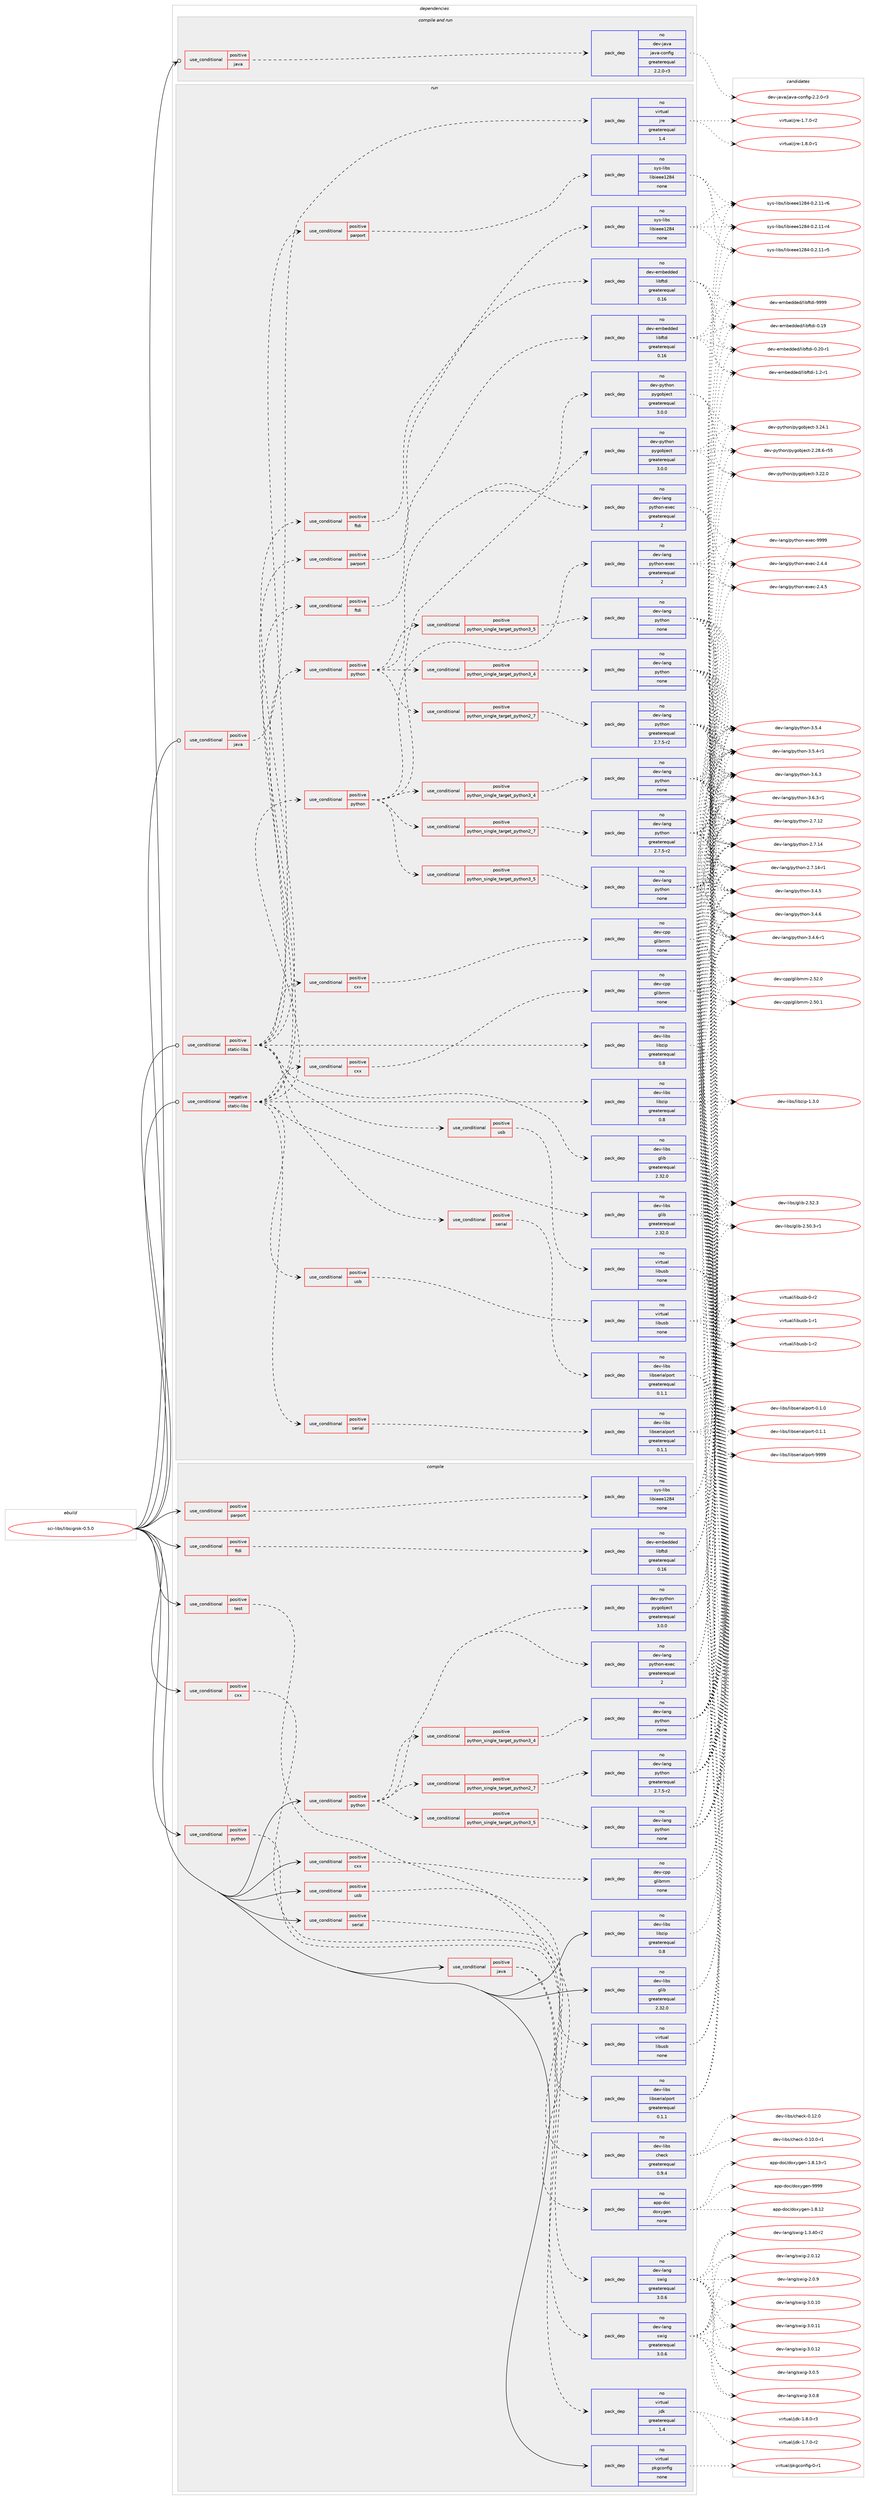 digraph prolog {

# *************
# Graph options
# *************

newrank=true;
concentrate=true;
compound=true;
graph [rankdir=LR,fontname=Helvetica,fontsize=10,ranksep=1.5];#, ranksep=2.5, nodesep=0.2];
edge  [arrowhead=vee];
node  [fontname=Helvetica,fontsize=10];

# **********
# The ebuild
# **********

subgraph cluster_leftcol {
color=gray;
rank=same;
label=<<i>ebuild</i>>;
id [label="sci-libs/libsigrok-0.5.0", color=red, width=4, href="../sci-libs/libsigrok-0.5.0.svg"];
}

# ****************
# The dependencies
# ****************

subgraph cluster_midcol {
color=gray;
label=<<i>dependencies</i>>;
subgraph cluster_compile {
fillcolor="#eeeeee";
style=filled;
label=<<i>compile</i>>;
subgraph cond514 {
dependency1900 [label=<<TABLE BORDER="0" CELLBORDER="1" CELLSPACING="0" CELLPADDING="4"><TR><TD ROWSPAN="3" CELLPADDING="10">use_conditional</TD></TR><TR><TD>positive</TD></TR><TR><TD>cxx</TD></TR></TABLE>>, shape=none, color=red];
subgraph pack1369 {
dependency1901 [label=<<TABLE BORDER="0" CELLBORDER="1" CELLSPACING="0" CELLPADDING="4" WIDTH="220"><TR><TD ROWSPAN="6" CELLPADDING="30">pack_dep</TD></TR><TR><TD WIDTH="110">no</TD></TR><TR><TD>app-doc</TD></TR><TR><TD>doxygen</TD></TR><TR><TD>none</TD></TR><TR><TD></TD></TR></TABLE>>, shape=none, color=blue];
}
dependency1900:e -> dependency1901:w [weight=20,style="dashed",arrowhead="vee"];
}
id:e -> dependency1900:w [weight=20,style="solid",arrowhead="vee"];
subgraph cond515 {
dependency1902 [label=<<TABLE BORDER="0" CELLBORDER="1" CELLSPACING="0" CELLPADDING="4"><TR><TD ROWSPAN="3" CELLPADDING="10">use_conditional</TD></TR><TR><TD>positive</TD></TR><TR><TD>cxx</TD></TR></TABLE>>, shape=none, color=red];
subgraph pack1370 {
dependency1903 [label=<<TABLE BORDER="0" CELLBORDER="1" CELLSPACING="0" CELLPADDING="4" WIDTH="220"><TR><TD ROWSPAN="6" CELLPADDING="30">pack_dep</TD></TR><TR><TD WIDTH="110">no</TD></TR><TR><TD>dev-cpp</TD></TR><TR><TD>glibmm</TD></TR><TR><TD>none</TD></TR><TR><TD></TD></TR></TABLE>>, shape=none, color=blue];
}
dependency1902:e -> dependency1903:w [weight=20,style="dashed",arrowhead="vee"];
}
id:e -> dependency1902:w [weight=20,style="solid",arrowhead="vee"];
subgraph cond516 {
dependency1904 [label=<<TABLE BORDER="0" CELLBORDER="1" CELLSPACING="0" CELLPADDING="4"><TR><TD ROWSPAN="3" CELLPADDING="10">use_conditional</TD></TR><TR><TD>positive</TD></TR><TR><TD>ftdi</TD></TR></TABLE>>, shape=none, color=red];
subgraph pack1371 {
dependency1905 [label=<<TABLE BORDER="0" CELLBORDER="1" CELLSPACING="0" CELLPADDING="4" WIDTH="220"><TR><TD ROWSPAN="6" CELLPADDING="30">pack_dep</TD></TR><TR><TD WIDTH="110">no</TD></TR><TR><TD>dev-embedded</TD></TR><TR><TD>libftdi</TD></TR><TR><TD>greaterequal</TD></TR><TR><TD>0.16</TD></TR></TABLE>>, shape=none, color=blue];
}
dependency1904:e -> dependency1905:w [weight=20,style="dashed",arrowhead="vee"];
}
id:e -> dependency1904:w [weight=20,style="solid",arrowhead="vee"];
subgraph cond517 {
dependency1906 [label=<<TABLE BORDER="0" CELLBORDER="1" CELLSPACING="0" CELLPADDING="4"><TR><TD ROWSPAN="3" CELLPADDING="10">use_conditional</TD></TR><TR><TD>positive</TD></TR><TR><TD>java</TD></TR></TABLE>>, shape=none, color=red];
subgraph pack1372 {
dependency1907 [label=<<TABLE BORDER="0" CELLBORDER="1" CELLSPACING="0" CELLPADDING="4" WIDTH="220"><TR><TD ROWSPAN="6" CELLPADDING="30">pack_dep</TD></TR><TR><TD WIDTH="110">no</TD></TR><TR><TD>dev-lang</TD></TR><TR><TD>swig</TD></TR><TR><TD>greaterequal</TD></TR><TR><TD>3.0.6</TD></TR></TABLE>>, shape=none, color=blue];
}
dependency1906:e -> dependency1907:w [weight=20,style="dashed",arrowhead="vee"];
subgraph pack1373 {
dependency1908 [label=<<TABLE BORDER="0" CELLBORDER="1" CELLSPACING="0" CELLPADDING="4" WIDTH="220"><TR><TD ROWSPAN="6" CELLPADDING="30">pack_dep</TD></TR><TR><TD WIDTH="110">no</TD></TR><TR><TD>virtual</TD></TR><TR><TD>jdk</TD></TR><TR><TD>greaterequal</TD></TR><TR><TD>1.4</TD></TR></TABLE>>, shape=none, color=blue];
}
dependency1906:e -> dependency1908:w [weight=20,style="dashed",arrowhead="vee"];
}
id:e -> dependency1906:w [weight=20,style="solid",arrowhead="vee"];
subgraph cond518 {
dependency1909 [label=<<TABLE BORDER="0" CELLBORDER="1" CELLSPACING="0" CELLPADDING="4"><TR><TD ROWSPAN="3" CELLPADDING="10">use_conditional</TD></TR><TR><TD>positive</TD></TR><TR><TD>parport</TD></TR></TABLE>>, shape=none, color=red];
subgraph pack1374 {
dependency1910 [label=<<TABLE BORDER="0" CELLBORDER="1" CELLSPACING="0" CELLPADDING="4" WIDTH="220"><TR><TD ROWSPAN="6" CELLPADDING="30">pack_dep</TD></TR><TR><TD WIDTH="110">no</TD></TR><TR><TD>sys-libs</TD></TR><TR><TD>libieee1284</TD></TR><TR><TD>none</TD></TR><TR><TD></TD></TR></TABLE>>, shape=none, color=blue];
}
dependency1909:e -> dependency1910:w [weight=20,style="dashed",arrowhead="vee"];
}
id:e -> dependency1909:w [weight=20,style="solid",arrowhead="vee"];
subgraph cond519 {
dependency1911 [label=<<TABLE BORDER="0" CELLBORDER="1" CELLSPACING="0" CELLPADDING="4"><TR><TD ROWSPAN="3" CELLPADDING="10">use_conditional</TD></TR><TR><TD>positive</TD></TR><TR><TD>python</TD></TR></TABLE>>, shape=none, color=red];
subgraph cond520 {
dependency1912 [label=<<TABLE BORDER="0" CELLBORDER="1" CELLSPACING="0" CELLPADDING="4"><TR><TD ROWSPAN="3" CELLPADDING="10">use_conditional</TD></TR><TR><TD>positive</TD></TR><TR><TD>python_single_target_python2_7</TD></TR></TABLE>>, shape=none, color=red];
subgraph pack1375 {
dependency1913 [label=<<TABLE BORDER="0" CELLBORDER="1" CELLSPACING="0" CELLPADDING="4" WIDTH="220"><TR><TD ROWSPAN="6" CELLPADDING="30">pack_dep</TD></TR><TR><TD WIDTH="110">no</TD></TR><TR><TD>dev-lang</TD></TR><TR><TD>python</TD></TR><TR><TD>greaterequal</TD></TR><TR><TD>2.7.5-r2</TD></TR></TABLE>>, shape=none, color=blue];
}
dependency1912:e -> dependency1913:w [weight=20,style="dashed",arrowhead="vee"];
}
dependency1911:e -> dependency1912:w [weight=20,style="dashed",arrowhead="vee"];
subgraph cond521 {
dependency1914 [label=<<TABLE BORDER="0" CELLBORDER="1" CELLSPACING="0" CELLPADDING="4"><TR><TD ROWSPAN="3" CELLPADDING="10">use_conditional</TD></TR><TR><TD>positive</TD></TR><TR><TD>python_single_target_python3_4</TD></TR></TABLE>>, shape=none, color=red];
subgraph pack1376 {
dependency1915 [label=<<TABLE BORDER="0" CELLBORDER="1" CELLSPACING="0" CELLPADDING="4" WIDTH="220"><TR><TD ROWSPAN="6" CELLPADDING="30">pack_dep</TD></TR><TR><TD WIDTH="110">no</TD></TR><TR><TD>dev-lang</TD></TR><TR><TD>python</TD></TR><TR><TD>none</TD></TR><TR><TD></TD></TR></TABLE>>, shape=none, color=blue];
}
dependency1914:e -> dependency1915:w [weight=20,style="dashed",arrowhead="vee"];
}
dependency1911:e -> dependency1914:w [weight=20,style="dashed",arrowhead="vee"];
subgraph cond522 {
dependency1916 [label=<<TABLE BORDER="0" CELLBORDER="1" CELLSPACING="0" CELLPADDING="4"><TR><TD ROWSPAN="3" CELLPADDING="10">use_conditional</TD></TR><TR><TD>positive</TD></TR><TR><TD>python_single_target_python3_5</TD></TR></TABLE>>, shape=none, color=red];
subgraph pack1377 {
dependency1917 [label=<<TABLE BORDER="0" CELLBORDER="1" CELLSPACING="0" CELLPADDING="4" WIDTH="220"><TR><TD ROWSPAN="6" CELLPADDING="30">pack_dep</TD></TR><TR><TD WIDTH="110">no</TD></TR><TR><TD>dev-lang</TD></TR><TR><TD>python</TD></TR><TR><TD>none</TD></TR><TR><TD></TD></TR></TABLE>>, shape=none, color=blue];
}
dependency1916:e -> dependency1917:w [weight=20,style="dashed",arrowhead="vee"];
}
dependency1911:e -> dependency1916:w [weight=20,style="dashed",arrowhead="vee"];
subgraph pack1378 {
dependency1918 [label=<<TABLE BORDER="0" CELLBORDER="1" CELLSPACING="0" CELLPADDING="4" WIDTH="220"><TR><TD ROWSPAN="6" CELLPADDING="30">pack_dep</TD></TR><TR><TD WIDTH="110">no</TD></TR><TR><TD>dev-lang</TD></TR><TR><TD>python-exec</TD></TR><TR><TD>greaterequal</TD></TR><TR><TD>2</TD></TR></TABLE>>, shape=none, color=blue];
}
dependency1911:e -> dependency1918:w [weight=20,style="dashed",arrowhead="vee"];
subgraph pack1379 {
dependency1919 [label=<<TABLE BORDER="0" CELLBORDER="1" CELLSPACING="0" CELLPADDING="4" WIDTH="220"><TR><TD ROWSPAN="6" CELLPADDING="30">pack_dep</TD></TR><TR><TD WIDTH="110">no</TD></TR><TR><TD>dev-python</TD></TR><TR><TD>pygobject</TD></TR><TR><TD>greaterequal</TD></TR><TR><TD>3.0.0</TD></TR></TABLE>>, shape=none, color=blue];
}
dependency1911:e -> dependency1919:w [weight=20,style="dashed",arrowhead="vee"];
}
id:e -> dependency1911:w [weight=20,style="solid",arrowhead="vee"];
subgraph cond523 {
dependency1920 [label=<<TABLE BORDER="0" CELLBORDER="1" CELLSPACING="0" CELLPADDING="4"><TR><TD ROWSPAN="3" CELLPADDING="10">use_conditional</TD></TR><TR><TD>positive</TD></TR><TR><TD>python</TD></TR></TABLE>>, shape=none, color=red];
subgraph pack1380 {
dependency1921 [label=<<TABLE BORDER="0" CELLBORDER="1" CELLSPACING="0" CELLPADDING="4" WIDTH="220"><TR><TD ROWSPAN="6" CELLPADDING="30">pack_dep</TD></TR><TR><TD WIDTH="110">no</TD></TR><TR><TD>dev-lang</TD></TR><TR><TD>swig</TD></TR><TR><TD>greaterequal</TD></TR><TR><TD>3.0.6</TD></TR></TABLE>>, shape=none, color=blue];
}
dependency1920:e -> dependency1921:w [weight=20,style="dashed",arrowhead="vee"];
}
id:e -> dependency1920:w [weight=20,style="solid",arrowhead="vee"];
subgraph cond524 {
dependency1922 [label=<<TABLE BORDER="0" CELLBORDER="1" CELLSPACING="0" CELLPADDING="4"><TR><TD ROWSPAN="3" CELLPADDING="10">use_conditional</TD></TR><TR><TD>positive</TD></TR><TR><TD>serial</TD></TR></TABLE>>, shape=none, color=red];
subgraph pack1381 {
dependency1923 [label=<<TABLE BORDER="0" CELLBORDER="1" CELLSPACING="0" CELLPADDING="4" WIDTH="220"><TR><TD ROWSPAN="6" CELLPADDING="30">pack_dep</TD></TR><TR><TD WIDTH="110">no</TD></TR><TR><TD>dev-libs</TD></TR><TR><TD>libserialport</TD></TR><TR><TD>greaterequal</TD></TR><TR><TD>0.1.1</TD></TR></TABLE>>, shape=none, color=blue];
}
dependency1922:e -> dependency1923:w [weight=20,style="dashed",arrowhead="vee"];
}
id:e -> dependency1922:w [weight=20,style="solid",arrowhead="vee"];
subgraph cond525 {
dependency1924 [label=<<TABLE BORDER="0" CELLBORDER="1" CELLSPACING="0" CELLPADDING="4"><TR><TD ROWSPAN="3" CELLPADDING="10">use_conditional</TD></TR><TR><TD>positive</TD></TR><TR><TD>test</TD></TR></TABLE>>, shape=none, color=red];
subgraph pack1382 {
dependency1925 [label=<<TABLE BORDER="0" CELLBORDER="1" CELLSPACING="0" CELLPADDING="4" WIDTH="220"><TR><TD ROWSPAN="6" CELLPADDING="30">pack_dep</TD></TR><TR><TD WIDTH="110">no</TD></TR><TR><TD>dev-libs</TD></TR><TR><TD>check</TD></TR><TR><TD>greaterequal</TD></TR><TR><TD>0.9.4</TD></TR></TABLE>>, shape=none, color=blue];
}
dependency1924:e -> dependency1925:w [weight=20,style="dashed",arrowhead="vee"];
}
id:e -> dependency1924:w [weight=20,style="solid",arrowhead="vee"];
subgraph cond526 {
dependency1926 [label=<<TABLE BORDER="0" CELLBORDER="1" CELLSPACING="0" CELLPADDING="4"><TR><TD ROWSPAN="3" CELLPADDING="10">use_conditional</TD></TR><TR><TD>positive</TD></TR><TR><TD>usb</TD></TR></TABLE>>, shape=none, color=red];
subgraph pack1383 {
dependency1927 [label=<<TABLE BORDER="0" CELLBORDER="1" CELLSPACING="0" CELLPADDING="4" WIDTH="220"><TR><TD ROWSPAN="6" CELLPADDING="30">pack_dep</TD></TR><TR><TD WIDTH="110">no</TD></TR><TR><TD>virtual</TD></TR><TR><TD>libusb</TD></TR><TR><TD>none</TD></TR><TR><TD></TD></TR></TABLE>>, shape=none, color=blue];
}
dependency1926:e -> dependency1927:w [weight=20,style="dashed",arrowhead="vee"];
}
id:e -> dependency1926:w [weight=20,style="solid",arrowhead="vee"];
subgraph pack1384 {
dependency1928 [label=<<TABLE BORDER="0" CELLBORDER="1" CELLSPACING="0" CELLPADDING="4" WIDTH="220"><TR><TD ROWSPAN="6" CELLPADDING="30">pack_dep</TD></TR><TR><TD WIDTH="110">no</TD></TR><TR><TD>dev-libs</TD></TR><TR><TD>glib</TD></TR><TR><TD>greaterequal</TD></TR><TR><TD>2.32.0</TD></TR></TABLE>>, shape=none, color=blue];
}
id:e -> dependency1928:w [weight=20,style="solid",arrowhead="vee"];
subgraph pack1385 {
dependency1929 [label=<<TABLE BORDER="0" CELLBORDER="1" CELLSPACING="0" CELLPADDING="4" WIDTH="220"><TR><TD ROWSPAN="6" CELLPADDING="30">pack_dep</TD></TR><TR><TD WIDTH="110">no</TD></TR><TR><TD>dev-libs</TD></TR><TR><TD>libzip</TD></TR><TR><TD>greaterequal</TD></TR><TR><TD>0.8</TD></TR></TABLE>>, shape=none, color=blue];
}
id:e -> dependency1929:w [weight=20,style="solid",arrowhead="vee"];
subgraph pack1386 {
dependency1930 [label=<<TABLE BORDER="0" CELLBORDER="1" CELLSPACING="0" CELLPADDING="4" WIDTH="220"><TR><TD ROWSPAN="6" CELLPADDING="30">pack_dep</TD></TR><TR><TD WIDTH="110">no</TD></TR><TR><TD>virtual</TD></TR><TR><TD>pkgconfig</TD></TR><TR><TD>none</TD></TR><TR><TD></TD></TR></TABLE>>, shape=none, color=blue];
}
id:e -> dependency1930:w [weight=20,style="solid",arrowhead="vee"];
}
subgraph cluster_compileandrun {
fillcolor="#eeeeee";
style=filled;
label=<<i>compile and run</i>>;
subgraph cond527 {
dependency1931 [label=<<TABLE BORDER="0" CELLBORDER="1" CELLSPACING="0" CELLPADDING="4"><TR><TD ROWSPAN="3" CELLPADDING="10">use_conditional</TD></TR><TR><TD>positive</TD></TR><TR><TD>java</TD></TR></TABLE>>, shape=none, color=red];
subgraph pack1387 {
dependency1932 [label=<<TABLE BORDER="0" CELLBORDER="1" CELLSPACING="0" CELLPADDING="4" WIDTH="220"><TR><TD ROWSPAN="6" CELLPADDING="30">pack_dep</TD></TR><TR><TD WIDTH="110">no</TD></TR><TR><TD>dev-java</TD></TR><TR><TD>java-config</TD></TR><TR><TD>greaterequal</TD></TR><TR><TD>2.2.0-r3</TD></TR></TABLE>>, shape=none, color=blue];
}
dependency1931:e -> dependency1932:w [weight=20,style="dashed",arrowhead="vee"];
}
id:e -> dependency1931:w [weight=20,style="solid",arrowhead="odotvee"];
}
subgraph cluster_run {
fillcolor="#eeeeee";
style=filled;
label=<<i>run</i>>;
subgraph cond528 {
dependency1933 [label=<<TABLE BORDER="0" CELLBORDER="1" CELLSPACING="0" CELLPADDING="4"><TR><TD ROWSPAN="3" CELLPADDING="10">use_conditional</TD></TR><TR><TD>negative</TD></TR><TR><TD>static-libs</TD></TR></TABLE>>, shape=none, color=red];
subgraph pack1388 {
dependency1934 [label=<<TABLE BORDER="0" CELLBORDER="1" CELLSPACING="0" CELLPADDING="4" WIDTH="220"><TR><TD ROWSPAN="6" CELLPADDING="30">pack_dep</TD></TR><TR><TD WIDTH="110">no</TD></TR><TR><TD>dev-libs</TD></TR><TR><TD>glib</TD></TR><TR><TD>greaterequal</TD></TR><TR><TD>2.32.0</TD></TR></TABLE>>, shape=none, color=blue];
}
dependency1933:e -> dependency1934:w [weight=20,style="dashed",arrowhead="vee"];
subgraph pack1389 {
dependency1935 [label=<<TABLE BORDER="0" CELLBORDER="1" CELLSPACING="0" CELLPADDING="4" WIDTH="220"><TR><TD ROWSPAN="6" CELLPADDING="30">pack_dep</TD></TR><TR><TD WIDTH="110">no</TD></TR><TR><TD>dev-libs</TD></TR><TR><TD>libzip</TD></TR><TR><TD>greaterequal</TD></TR><TR><TD>0.8</TD></TR></TABLE>>, shape=none, color=blue];
}
dependency1933:e -> dependency1935:w [weight=20,style="dashed",arrowhead="vee"];
subgraph cond529 {
dependency1936 [label=<<TABLE BORDER="0" CELLBORDER="1" CELLSPACING="0" CELLPADDING="4"><TR><TD ROWSPAN="3" CELLPADDING="10">use_conditional</TD></TR><TR><TD>positive</TD></TR><TR><TD>cxx</TD></TR></TABLE>>, shape=none, color=red];
subgraph pack1390 {
dependency1937 [label=<<TABLE BORDER="0" CELLBORDER="1" CELLSPACING="0" CELLPADDING="4" WIDTH="220"><TR><TD ROWSPAN="6" CELLPADDING="30">pack_dep</TD></TR><TR><TD WIDTH="110">no</TD></TR><TR><TD>dev-cpp</TD></TR><TR><TD>glibmm</TD></TR><TR><TD>none</TD></TR><TR><TD></TD></TR></TABLE>>, shape=none, color=blue];
}
dependency1936:e -> dependency1937:w [weight=20,style="dashed",arrowhead="vee"];
}
dependency1933:e -> dependency1936:w [weight=20,style="dashed",arrowhead="vee"];
subgraph cond530 {
dependency1938 [label=<<TABLE BORDER="0" CELLBORDER="1" CELLSPACING="0" CELLPADDING="4"><TR><TD ROWSPAN="3" CELLPADDING="10">use_conditional</TD></TR><TR><TD>positive</TD></TR><TR><TD>python</TD></TR></TABLE>>, shape=none, color=red];
subgraph cond531 {
dependency1939 [label=<<TABLE BORDER="0" CELLBORDER="1" CELLSPACING="0" CELLPADDING="4"><TR><TD ROWSPAN="3" CELLPADDING="10">use_conditional</TD></TR><TR><TD>positive</TD></TR><TR><TD>python_single_target_python2_7</TD></TR></TABLE>>, shape=none, color=red];
subgraph pack1391 {
dependency1940 [label=<<TABLE BORDER="0" CELLBORDER="1" CELLSPACING="0" CELLPADDING="4" WIDTH="220"><TR><TD ROWSPAN="6" CELLPADDING="30">pack_dep</TD></TR><TR><TD WIDTH="110">no</TD></TR><TR><TD>dev-lang</TD></TR><TR><TD>python</TD></TR><TR><TD>greaterequal</TD></TR><TR><TD>2.7.5-r2</TD></TR></TABLE>>, shape=none, color=blue];
}
dependency1939:e -> dependency1940:w [weight=20,style="dashed",arrowhead="vee"];
}
dependency1938:e -> dependency1939:w [weight=20,style="dashed",arrowhead="vee"];
subgraph cond532 {
dependency1941 [label=<<TABLE BORDER="0" CELLBORDER="1" CELLSPACING="0" CELLPADDING="4"><TR><TD ROWSPAN="3" CELLPADDING="10">use_conditional</TD></TR><TR><TD>positive</TD></TR><TR><TD>python_single_target_python3_4</TD></TR></TABLE>>, shape=none, color=red];
subgraph pack1392 {
dependency1942 [label=<<TABLE BORDER="0" CELLBORDER="1" CELLSPACING="0" CELLPADDING="4" WIDTH="220"><TR><TD ROWSPAN="6" CELLPADDING="30">pack_dep</TD></TR><TR><TD WIDTH="110">no</TD></TR><TR><TD>dev-lang</TD></TR><TR><TD>python</TD></TR><TR><TD>none</TD></TR><TR><TD></TD></TR></TABLE>>, shape=none, color=blue];
}
dependency1941:e -> dependency1942:w [weight=20,style="dashed",arrowhead="vee"];
}
dependency1938:e -> dependency1941:w [weight=20,style="dashed",arrowhead="vee"];
subgraph cond533 {
dependency1943 [label=<<TABLE BORDER="0" CELLBORDER="1" CELLSPACING="0" CELLPADDING="4"><TR><TD ROWSPAN="3" CELLPADDING="10">use_conditional</TD></TR><TR><TD>positive</TD></TR><TR><TD>python_single_target_python3_5</TD></TR></TABLE>>, shape=none, color=red];
subgraph pack1393 {
dependency1944 [label=<<TABLE BORDER="0" CELLBORDER="1" CELLSPACING="0" CELLPADDING="4" WIDTH="220"><TR><TD ROWSPAN="6" CELLPADDING="30">pack_dep</TD></TR><TR><TD WIDTH="110">no</TD></TR><TR><TD>dev-lang</TD></TR><TR><TD>python</TD></TR><TR><TD>none</TD></TR><TR><TD></TD></TR></TABLE>>, shape=none, color=blue];
}
dependency1943:e -> dependency1944:w [weight=20,style="dashed",arrowhead="vee"];
}
dependency1938:e -> dependency1943:w [weight=20,style="dashed",arrowhead="vee"];
subgraph pack1394 {
dependency1945 [label=<<TABLE BORDER="0" CELLBORDER="1" CELLSPACING="0" CELLPADDING="4" WIDTH="220"><TR><TD ROWSPAN="6" CELLPADDING="30">pack_dep</TD></TR><TR><TD WIDTH="110">no</TD></TR><TR><TD>dev-lang</TD></TR><TR><TD>python-exec</TD></TR><TR><TD>greaterequal</TD></TR><TR><TD>2</TD></TR></TABLE>>, shape=none, color=blue];
}
dependency1938:e -> dependency1945:w [weight=20,style="dashed",arrowhead="vee"];
subgraph pack1395 {
dependency1946 [label=<<TABLE BORDER="0" CELLBORDER="1" CELLSPACING="0" CELLPADDING="4" WIDTH="220"><TR><TD ROWSPAN="6" CELLPADDING="30">pack_dep</TD></TR><TR><TD WIDTH="110">no</TD></TR><TR><TD>dev-python</TD></TR><TR><TD>pygobject</TD></TR><TR><TD>greaterequal</TD></TR><TR><TD>3.0.0</TD></TR></TABLE>>, shape=none, color=blue];
}
dependency1938:e -> dependency1946:w [weight=20,style="dashed",arrowhead="vee"];
}
dependency1933:e -> dependency1938:w [weight=20,style="dashed",arrowhead="vee"];
subgraph cond534 {
dependency1947 [label=<<TABLE BORDER="0" CELLBORDER="1" CELLSPACING="0" CELLPADDING="4"><TR><TD ROWSPAN="3" CELLPADDING="10">use_conditional</TD></TR><TR><TD>positive</TD></TR><TR><TD>ftdi</TD></TR></TABLE>>, shape=none, color=red];
subgraph pack1396 {
dependency1948 [label=<<TABLE BORDER="0" CELLBORDER="1" CELLSPACING="0" CELLPADDING="4" WIDTH="220"><TR><TD ROWSPAN="6" CELLPADDING="30">pack_dep</TD></TR><TR><TD WIDTH="110">no</TD></TR><TR><TD>dev-embedded</TD></TR><TR><TD>libftdi</TD></TR><TR><TD>greaterequal</TD></TR><TR><TD>0.16</TD></TR></TABLE>>, shape=none, color=blue];
}
dependency1947:e -> dependency1948:w [weight=20,style="dashed",arrowhead="vee"];
}
dependency1933:e -> dependency1947:w [weight=20,style="dashed",arrowhead="vee"];
subgraph cond535 {
dependency1949 [label=<<TABLE BORDER="0" CELLBORDER="1" CELLSPACING="0" CELLPADDING="4"><TR><TD ROWSPAN="3" CELLPADDING="10">use_conditional</TD></TR><TR><TD>positive</TD></TR><TR><TD>parport</TD></TR></TABLE>>, shape=none, color=red];
subgraph pack1397 {
dependency1950 [label=<<TABLE BORDER="0" CELLBORDER="1" CELLSPACING="0" CELLPADDING="4" WIDTH="220"><TR><TD ROWSPAN="6" CELLPADDING="30">pack_dep</TD></TR><TR><TD WIDTH="110">no</TD></TR><TR><TD>sys-libs</TD></TR><TR><TD>libieee1284</TD></TR><TR><TD>none</TD></TR><TR><TD></TD></TR></TABLE>>, shape=none, color=blue];
}
dependency1949:e -> dependency1950:w [weight=20,style="dashed",arrowhead="vee"];
}
dependency1933:e -> dependency1949:w [weight=20,style="dashed",arrowhead="vee"];
subgraph cond536 {
dependency1951 [label=<<TABLE BORDER="0" CELLBORDER="1" CELLSPACING="0" CELLPADDING="4"><TR><TD ROWSPAN="3" CELLPADDING="10">use_conditional</TD></TR><TR><TD>positive</TD></TR><TR><TD>serial</TD></TR></TABLE>>, shape=none, color=red];
subgraph pack1398 {
dependency1952 [label=<<TABLE BORDER="0" CELLBORDER="1" CELLSPACING="0" CELLPADDING="4" WIDTH="220"><TR><TD ROWSPAN="6" CELLPADDING="30">pack_dep</TD></TR><TR><TD WIDTH="110">no</TD></TR><TR><TD>dev-libs</TD></TR><TR><TD>libserialport</TD></TR><TR><TD>greaterequal</TD></TR><TR><TD>0.1.1</TD></TR></TABLE>>, shape=none, color=blue];
}
dependency1951:e -> dependency1952:w [weight=20,style="dashed",arrowhead="vee"];
}
dependency1933:e -> dependency1951:w [weight=20,style="dashed",arrowhead="vee"];
subgraph cond537 {
dependency1953 [label=<<TABLE BORDER="0" CELLBORDER="1" CELLSPACING="0" CELLPADDING="4"><TR><TD ROWSPAN="3" CELLPADDING="10">use_conditional</TD></TR><TR><TD>positive</TD></TR><TR><TD>usb</TD></TR></TABLE>>, shape=none, color=red];
subgraph pack1399 {
dependency1954 [label=<<TABLE BORDER="0" CELLBORDER="1" CELLSPACING="0" CELLPADDING="4" WIDTH="220"><TR><TD ROWSPAN="6" CELLPADDING="30">pack_dep</TD></TR><TR><TD WIDTH="110">no</TD></TR><TR><TD>virtual</TD></TR><TR><TD>libusb</TD></TR><TR><TD>none</TD></TR><TR><TD></TD></TR></TABLE>>, shape=none, color=blue];
}
dependency1953:e -> dependency1954:w [weight=20,style="dashed",arrowhead="vee"];
}
dependency1933:e -> dependency1953:w [weight=20,style="dashed",arrowhead="vee"];
}
id:e -> dependency1933:w [weight=20,style="solid",arrowhead="odot"];
subgraph cond538 {
dependency1955 [label=<<TABLE BORDER="0" CELLBORDER="1" CELLSPACING="0" CELLPADDING="4"><TR><TD ROWSPAN="3" CELLPADDING="10">use_conditional</TD></TR><TR><TD>positive</TD></TR><TR><TD>java</TD></TR></TABLE>>, shape=none, color=red];
subgraph pack1400 {
dependency1956 [label=<<TABLE BORDER="0" CELLBORDER="1" CELLSPACING="0" CELLPADDING="4" WIDTH="220"><TR><TD ROWSPAN="6" CELLPADDING="30">pack_dep</TD></TR><TR><TD WIDTH="110">no</TD></TR><TR><TD>virtual</TD></TR><TR><TD>jre</TD></TR><TR><TD>greaterequal</TD></TR><TR><TD>1.4</TD></TR></TABLE>>, shape=none, color=blue];
}
dependency1955:e -> dependency1956:w [weight=20,style="dashed",arrowhead="vee"];
}
id:e -> dependency1955:w [weight=20,style="solid",arrowhead="odot"];
subgraph cond539 {
dependency1957 [label=<<TABLE BORDER="0" CELLBORDER="1" CELLSPACING="0" CELLPADDING="4"><TR><TD ROWSPAN="3" CELLPADDING="10">use_conditional</TD></TR><TR><TD>positive</TD></TR><TR><TD>static-libs</TD></TR></TABLE>>, shape=none, color=red];
subgraph pack1401 {
dependency1958 [label=<<TABLE BORDER="0" CELLBORDER="1" CELLSPACING="0" CELLPADDING="4" WIDTH="220"><TR><TD ROWSPAN="6" CELLPADDING="30">pack_dep</TD></TR><TR><TD WIDTH="110">no</TD></TR><TR><TD>dev-libs</TD></TR><TR><TD>glib</TD></TR><TR><TD>greaterequal</TD></TR><TR><TD>2.32.0</TD></TR></TABLE>>, shape=none, color=blue];
}
dependency1957:e -> dependency1958:w [weight=20,style="dashed",arrowhead="vee"];
subgraph pack1402 {
dependency1959 [label=<<TABLE BORDER="0" CELLBORDER="1" CELLSPACING="0" CELLPADDING="4" WIDTH="220"><TR><TD ROWSPAN="6" CELLPADDING="30">pack_dep</TD></TR><TR><TD WIDTH="110">no</TD></TR><TR><TD>dev-libs</TD></TR><TR><TD>libzip</TD></TR><TR><TD>greaterequal</TD></TR><TR><TD>0.8</TD></TR></TABLE>>, shape=none, color=blue];
}
dependency1957:e -> dependency1959:w [weight=20,style="dashed",arrowhead="vee"];
subgraph cond540 {
dependency1960 [label=<<TABLE BORDER="0" CELLBORDER="1" CELLSPACING="0" CELLPADDING="4"><TR><TD ROWSPAN="3" CELLPADDING="10">use_conditional</TD></TR><TR><TD>positive</TD></TR><TR><TD>cxx</TD></TR></TABLE>>, shape=none, color=red];
subgraph pack1403 {
dependency1961 [label=<<TABLE BORDER="0" CELLBORDER="1" CELLSPACING="0" CELLPADDING="4" WIDTH="220"><TR><TD ROWSPAN="6" CELLPADDING="30">pack_dep</TD></TR><TR><TD WIDTH="110">no</TD></TR><TR><TD>dev-cpp</TD></TR><TR><TD>glibmm</TD></TR><TR><TD>none</TD></TR><TR><TD></TD></TR></TABLE>>, shape=none, color=blue];
}
dependency1960:e -> dependency1961:w [weight=20,style="dashed",arrowhead="vee"];
}
dependency1957:e -> dependency1960:w [weight=20,style="dashed",arrowhead="vee"];
subgraph cond541 {
dependency1962 [label=<<TABLE BORDER="0" CELLBORDER="1" CELLSPACING="0" CELLPADDING="4"><TR><TD ROWSPAN="3" CELLPADDING="10">use_conditional</TD></TR><TR><TD>positive</TD></TR><TR><TD>python</TD></TR></TABLE>>, shape=none, color=red];
subgraph cond542 {
dependency1963 [label=<<TABLE BORDER="0" CELLBORDER="1" CELLSPACING="0" CELLPADDING="4"><TR><TD ROWSPAN="3" CELLPADDING="10">use_conditional</TD></TR><TR><TD>positive</TD></TR><TR><TD>python_single_target_python2_7</TD></TR></TABLE>>, shape=none, color=red];
subgraph pack1404 {
dependency1964 [label=<<TABLE BORDER="0" CELLBORDER="1" CELLSPACING="0" CELLPADDING="4" WIDTH="220"><TR><TD ROWSPAN="6" CELLPADDING="30">pack_dep</TD></TR><TR><TD WIDTH="110">no</TD></TR><TR><TD>dev-lang</TD></TR><TR><TD>python</TD></TR><TR><TD>greaterequal</TD></TR><TR><TD>2.7.5-r2</TD></TR></TABLE>>, shape=none, color=blue];
}
dependency1963:e -> dependency1964:w [weight=20,style="dashed",arrowhead="vee"];
}
dependency1962:e -> dependency1963:w [weight=20,style="dashed",arrowhead="vee"];
subgraph cond543 {
dependency1965 [label=<<TABLE BORDER="0" CELLBORDER="1" CELLSPACING="0" CELLPADDING="4"><TR><TD ROWSPAN="3" CELLPADDING="10">use_conditional</TD></TR><TR><TD>positive</TD></TR><TR><TD>python_single_target_python3_4</TD></TR></TABLE>>, shape=none, color=red];
subgraph pack1405 {
dependency1966 [label=<<TABLE BORDER="0" CELLBORDER="1" CELLSPACING="0" CELLPADDING="4" WIDTH="220"><TR><TD ROWSPAN="6" CELLPADDING="30">pack_dep</TD></TR><TR><TD WIDTH="110">no</TD></TR><TR><TD>dev-lang</TD></TR><TR><TD>python</TD></TR><TR><TD>none</TD></TR><TR><TD></TD></TR></TABLE>>, shape=none, color=blue];
}
dependency1965:e -> dependency1966:w [weight=20,style="dashed",arrowhead="vee"];
}
dependency1962:e -> dependency1965:w [weight=20,style="dashed",arrowhead="vee"];
subgraph cond544 {
dependency1967 [label=<<TABLE BORDER="0" CELLBORDER="1" CELLSPACING="0" CELLPADDING="4"><TR><TD ROWSPAN="3" CELLPADDING="10">use_conditional</TD></TR><TR><TD>positive</TD></TR><TR><TD>python_single_target_python3_5</TD></TR></TABLE>>, shape=none, color=red];
subgraph pack1406 {
dependency1968 [label=<<TABLE BORDER="0" CELLBORDER="1" CELLSPACING="0" CELLPADDING="4" WIDTH="220"><TR><TD ROWSPAN="6" CELLPADDING="30">pack_dep</TD></TR><TR><TD WIDTH="110">no</TD></TR><TR><TD>dev-lang</TD></TR><TR><TD>python</TD></TR><TR><TD>none</TD></TR><TR><TD></TD></TR></TABLE>>, shape=none, color=blue];
}
dependency1967:e -> dependency1968:w [weight=20,style="dashed",arrowhead="vee"];
}
dependency1962:e -> dependency1967:w [weight=20,style="dashed",arrowhead="vee"];
subgraph pack1407 {
dependency1969 [label=<<TABLE BORDER="0" CELLBORDER="1" CELLSPACING="0" CELLPADDING="4" WIDTH="220"><TR><TD ROWSPAN="6" CELLPADDING="30">pack_dep</TD></TR><TR><TD WIDTH="110">no</TD></TR><TR><TD>dev-lang</TD></TR><TR><TD>python-exec</TD></TR><TR><TD>greaterequal</TD></TR><TR><TD>2</TD></TR></TABLE>>, shape=none, color=blue];
}
dependency1962:e -> dependency1969:w [weight=20,style="dashed",arrowhead="vee"];
subgraph pack1408 {
dependency1970 [label=<<TABLE BORDER="0" CELLBORDER="1" CELLSPACING="0" CELLPADDING="4" WIDTH="220"><TR><TD ROWSPAN="6" CELLPADDING="30">pack_dep</TD></TR><TR><TD WIDTH="110">no</TD></TR><TR><TD>dev-python</TD></TR><TR><TD>pygobject</TD></TR><TR><TD>greaterequal</TD></TR><TR><TD>3.0.0</TD></TR></TABLE>>, shape=none, color=blue];
}
dependency1962:e -> dependency1970:w [weight=20,style="dashed",arrowhead="vee"];
}
dependency1957:e -> dependency1962:w [weight=20,style="dashed",arrowhead="vee"];
subgraph cond545 {
dependency1971 [label=<<TABLE BORDER="0" CELLBORDER="1" CELLSPACING="0" CELLPADDING="4"><TR><TD ROWSPAN="3" CELLPADDING="10">use_conditional</TD></TR><TR><TD>positive</TD></TR><TR><TD>ftdi</TD></TR></TABLE>>, shape=none, color=red];
subgraph pack1409 {
dependency1972 [label=<<TABLE BORDER="0" CELLBORDER="1" CELLSPACING="0" CELLPADDING="4" WIDTH="220"><TR><TD ROWSPAN="6" CELLPADDING="30">pack_dep</TD></TR><TR><TD WIDTH="110">no</TD></TR><TR><TD>dev-embedded</TD></TR><TR><TD>libftdi</TD></TR><TR><TD>greaterequal</TD></TR><TR><TD>0.16</TD></TR></TABLE>>, shape=none, color=blue];
}
dependency1971:e -> dependency1972:w [weight=20,style="dashed",arrowhead="vee"];
}
dependency1957:e -> dependency1971:w [weight=20,style="dashed",arrowhead="vee"];
subgraph cond546 {
dependency1973 [label=<<TABLE BORDER="0" CELLBORDER="1" CELLSPACING="0" CELLPADDING="4"><TR><TD ROWSPAN="3" CELLPADDING="10">use_conditional</TD></TR><TR><TD>positive</TD></TR><TR><TD>parport</TD></TR></TABLE>>, shape=none, color=red];
subgraph pack1410 {
dependency1974 [label=<<TABLE BORDER="0" CELLBORDER="1" CELLSPACING="0" CELLPADDING="4" WIDTH="220"><TR><TD ROWSPAN="6" CELLPADDING="30">pack_dep</TD></TR><TR><TD WIDTH="110">no</TD></TR><TR><TD>sys-libs</TD></TR><TR><TD>libieee1284</TD></TR><TR><TD>none</TD></TR><TR><TD></TD></TR></TABLE>>, shape=none, color=blue];
}
dependency1973:e -> dependency1974:w [weight=20,style="dashed",arrowhead="vee"];
}
dependency1957:e -> dependency1973:w [weight=20,style="dashed",arrowhead="vee"];
subgraph cond547 {
dependency1975 [label=<<TABLE BORDER="0" CELLBORDER="1" CELLSPACING="0" CELLPADDING="4"><TR><TD ROWSPAN="3" CELLPADDING="10">use_conditional</TD></TR><TR><TD>positive</TD></TR><TR><TD>serial</TD></TR></TABLE>>, shape=none, color=red];
subgraph pack1411 {
dependency1976 [label=<<TABLE BORDER="0" CELLBORDER="1" CELLSPACING="0" CELLPADDING="4" WIDTH="220"><TR><TD ROWSPAN="6" CELLPADDING="30">pack_dep</TD></TR><TR><TD WIDTH="110">no</TD></TR><TR><TD>dev-libs</TD></TR><TR><TD>libserialport</TD></TR><TR><TD>greaterequal</TD></TR><TR><TD>0.1.1</TD></TR></TABLE>>, shape=none, color=blue];
}
dependency1975:e -> dependency1976:w [weight=20,style="dashed",arrowhead="vee"];
}
dependency1957:e -> dependency1975:w [weight=20,style="dashed",arrowhead="vee"];
subgraph cond548 {
dependency1977 [label=<<TABLE BORDER="0" CELLBORDER="1" CELLSPACING="0" CELLPADDING="4"><TR><TD ROWSPAN="3" CELLPADDING="10">use_conditional</TD></TR><TR><TD>positive</TD></TR><TR><TD>usb</TD></TR></TABLE>>, shape=none, color=red];
subgraph pack1412 {
dependency1978 [label=<<TABLE BORDER="0" CELLBORDER="1" CELLSPACING="0" CELLPADDING="4" WIDTH="220"><TR><TD ROWSPAN="6" CELLPADDING="30">pack_dep</TD></TR><TR><TD WIDTH="110">no</TD></TR><TR><TD>virtual</TD></TR><TR><TD>libusb</TD></TR><TR><TD>none</TD></TR><TR><TD></TD></TR></TABLE>>, shape=none, color=blue];
}
dependency1977:e -> dependency1978:w [weight=20,style="dashed",arrowhead="vee"];
}
dependency1957:e -> dependency1977:w [weight=20,style="dashed",arrowhead="vee"];
}
id:e -> dependency1957:w [weight=20,style="solid",arrowhead="odot"];
}
}

# **************
# The candidates
# **************

subgraph cluster_choices {
rank=same;
color=gray;
label=<<i>candidates</i>>;

subgraph choice1369 {
color=black;
nodesep=1;
choice9711211245100111994710011112012110310111045494656464950 [label="app-doc/doxygen-1.8.12", color=red, width=4,href="../app-doc/doxygen-1.8.12.svg"];
choice97112112451001119947100111120121103101110454946564649514511449 [label="app-doc/doxygen-1.8.13-r1", color=red, width=4,href="../app-doc/doxygen-1.8.13-r1.svg"];
choice971121124510011199471001111201211031011104557575757 [label="app-doc/doxygen-9999", color=red, width=4,href="../app-doc/doxygen-9999.svg"];
dependency1901:e -> choice9711211245100111994710011112012110310111045494656464950:w [style=dotted,weight="100"];
dependency1901:e -> choice97112112451001119947100111120121103101110454946564649514511449:w [style=dotted,weight="100"];
dependency1901:e -> choice971121124510011199471001111201211031011104557575757:w [style=dotted,weight="100"];
}
subgraph choice1370 {
color=black;
nodesep=1;
choice1001011184599112112471031081059810910945504653484649 [label="dev-cpp/glibmm-2.50.1", color=red, width=4,href="../dev-cpp/glibmm-2.50.1.svg"];
choice1001011184599112112471031081059810910945504653504648 [label="dev-cpp/glibmm-2.52.0", color=red, width=4,href="../dev-cpp/glibmm-2.52.0.svg"];
dependency1903:e -> choice1001011184599112112471031081059810910945504653484649:w [style=dotted,weight="100"];
dependency1903:e -> choice1001011184599112112471031081059810910945504653504648:w [style=dotted,weight="100"];
}
subgraph choice1371 {
color=black;
nodesep=1;
choice100101118451011099810110010010110047108105981021161001054548464957 [label="dev-embedded/libftdi-0.19", color=red, width=4,href="../dev-embedded/libftdi-0.19.svg"];
choice1001011184510110998101100100101100471081059810211610010545484650484511449 [label="dev-embedded/libftdi-0.20-r1", color=red, width=4,href="../dev-embedded/libftdi-0.20-r1.svg"];
choice10010111845101109981011001001011004710810598102116100105454946504511449 [label="dev-embedded/libftdi-1.2-r1", color=red, width=4,href="../dev-embedded/libftdi-1.2-r1.svg"];
choice100101118451011099810110010010110047108105981021161001054557575757 [label="dev-embedded/libftdi-9999", color=red, width=4,href="../dev-embedded/libftdi-9999.svg"];
dependency1905:e -> choice100101118451011099810110010010110047108105981021161001054548464957:w [style=dotted,weight="100"];
dependency1905:e -> choice1001011184510110998101100100101100471081059810211610010545484650484511449:w [style=dotted,weight="100"];
dependency1905:e -> choice10010111845101109981011001001011004710810598102116100105454946504511449:w [style=dotted,weight="100"];
dependency1905:e -> choice100101118451011099810110010010110047108105981021161001054557575757:w [style=dotted,weight="100"];
}
subgraph choice1372 {
color=black;
nodesep=1;
choice100101118451089711010347115119105103454946514652484511450 [label="dev-lang/swig-1.3.40-r2", color=red, width=4,href="../dev-lang/swig-1.3.40-r2.svg"];
choice10010111845108971101034711511910510345504648464950 [label="dev-lang/swig-2.0.12", color=red, width=4,href="../dev-lang/swig-2.0.12.svg"];
choice100101118451089711010347115119105103455046484657 [label="dev-lang/swig-2.0.9", color=red, width=4,href="../dev-lang/swig-2.0.9.svg"];
choice10010111845108971101034711511910510345514648464948 [label="dev-lang/swig-3.0.10", color=red, width=4,href="../dev-lang/swig-3.0.10.svg"];
choice10010111845108971101034711511910510345514648464949 [label="dev-lang/swig-3.0.11", color=red, width=4,href="../dev-lang/swig-3.0.11.svg"];
choice10010111845108971101034711511910510345514648464950 [label="dev-lang/swig-3.0.12", color=red, width=4,href="../dev-lang/swig-3.0.12.svg"];
choice100101118451089711010347115119105103455146484653 [label="dev-lang/swig-3.0.5", color=red, width=4,href="../dev-lang/swig-3.0.5.svg"];
choice100101118451089711010347115119105103455146484656 [label="dev-lang/swig-3.0.8", color=red, width=4,href="../dev-lang/swig-3.0.8.svg"];
dependency1907:e -> choice100101118451089711010347115119105103454946514652484511450:w [style=dotted,weight="100"];
dependency1907:e -> choice10010111845108971101034711511910510345504648464950:w [style=dotted,weight="100"];
dependency1907:e -> choice100101118451089711010347115119105103455046484657:w [style=dotted,weight="100"];
dependency1907:e -> choice10010111845108971101034711511910510345514648464948:w [style=dotted,weight="100"];
dependency1907:e -> choice10010111845108971101034711511910510345514648464949:w [style=dotted,weight="100"];
dependency1907:e -> choice10010111845108971101034711511910510345514648464950:w [style=dotted,weight="100"];
dependency1907:e -> choice100101118451089711010347115119105103455146484653:w [style=dotted,weight="100"];
dependency1907:e -> choice100101118451089711010347115119105103455146484656:w [style=dotted,weight="100"];
}
subgraph choice1373 {
color=black;
nodesep=1;
choice11810511411611797108471061001074549465546484511450 [label="virtual/jdk-1.7.0-r2", color=red, width=4,href="../virtual/jdk-1.7.0-r2.svg"];
choice11810511411611797108471061001074549465646484511451 [label="virtual/jdk-1.8.0-r3", color=red, width=4,href="../virtual/jdk-1.8.0-r3.svg"];
dependency1908:e -> choice11810511411611797108471061001074549465546484511450:w [style=dotted,weight="100"];
dependency1908:e -> choice11810511411611797108471061001074549465646484511451:w [style=dotted,weight="100"];
}
subgraph choice1374 {
color=black;
nodesep=1;
choice1151211154510810598115471081059810510110110149505652454846504649494511452 [label="sys-libs/libieee1284-0.2.11-r4", color=red, width=4,href="../sys-libs/libieee1284-0.2.11-r4.svg"];
choice1151211154510810598115471081059810510110110149505652454846504649494511453 [label="sys-libs/libieee1284-0.2.11-r5", color=red, width=4,href="../sys-libs/libieee1284-0.2.11-r5.svg"];
choice1151211154510810598115471081059810510110110149505652454846504649494511454 [label="sys-libs/libieee1284-0.2.11-r6", color=red, width=4,href="../sys-libs/libieee1284-0.2.11-r6.svg"];
dependency1910:e -> choice1151211154510810598115471081059810510110110149505652454846504649494511452:w [style=dotted,weight="100"];
dependency1910:e -> choice1151211154510810598115471081059810510110110149505652454846504649494511453:w [style=dotted,weight="100"];
dependency1910:e -> choice1151211154510810598115471081059810510110110149505652454846504649494511454:w [style=dotted,weight="100"];
}
subgraph choice1375 {
color=black;
nodesep=1;
choice10010111845108971101034711212111610411111045504655464950 [label="dev-lang/python-2.7.12", color=red, width=4,href="../dev-lang/python-2.7.12.svg"];
choice10010111845108971101034711212111610411111045504655464952 [label="dev-lang/python-2.7.14", color=red, width=4,href="../dev-lang/python-2.7.14.svg"];
choice100101118451089711010347112121116104111110455046554649524511449 [label="dev-lang/python-2.7.14-r1", color=red, width=4,href="../dev-lang/python-2.7.14-r1.svg"];
choice100101118451089711010347112121116104111110455146524653 [label="dev-lang/python-3.4.5", color=red, width=4,href="../dev-lang/python-3.4.5.svg"];
choice100101118451089711010347112121116104111110455146524654 [label="dev-lang/python-3.4.6", color=red, width=4,href="../dev-lang/python-3.4.6.svg"];
choice1001011184510897110103471121211161041111104551465246544511449 [label="dev-lang/python-3.4.6-r1", color=red, width=4,href="../dev-lang/python-3.4.6-r1.svg"];
choice100101118451089711010347112121116104111110455146534652 [label="dev-lang/python-3.5.4", color=red, width=4,href="../dev-lang/python-3.5.4.svg"];
choice1001011184510897110103471121211161041111104551465346524511449 [label="dev-lang/python-3.5.4-r1", color=red, width=4,href="../dev-lang/python-3.5.4-r1.svg"];
choice100101118451089711010347112121116104111110455146544651 [label="dev-lang/python-3.6.3", color=red, width=4,href="../dev-lang/python-3.6.3.svg"];
choice1001011184510897110103471121211161041111104551465446514511449 [label="dev-lang/python-3.6.3-r1", color=red, width=4,href="../dev-lang/python-3.6.3-r1.svg"];
dependency1913:e -> choice10010111845108971101034711212111610411111045504655464950:w [style=dotted,weight="100"];
dependency1913:e -> choice10010111845108971101034711212111610411111045504655464952:w [style=dotted,weight="100"];
dependency1913:e -> choice100101118451089711010347112121116104111110455046554649524511449:w [style=dotted,weight="100"];
dependency1913:e -> choice100101118451089711010347112121116104111110455146524653:w [style=dotted,weight="100"];
dependency1913:e -> choice100101118451089711010347112121116104111110455146524654:w [style=dotted,weight="100"];
dependency1913:e -> choice1001011184510897110103471121211161041111104551465246544511449:w [style=dotted,weight="100"];
dependency1913:e -> choice100101118451089711010347112121116104111110455146534652:w [style=dotted,weight="100"];
dependency1913:e -> choice1001011184510897110103471121211161041111104551465346524511449:w [style=dotted,weight="100"];
dependency1913:e -> choice100101118451089711010347112121116104111110455146544651:w [style=dotted,weight="100"];
dependency1913:e -> choice1001011184510897110103471121211161041111104551465446514511449:w [style=dotted,weight="100"];
}
subgraph choice1376 {
color=black;
nodesep=1;
choice10010111845108971101034711212111610411111045504655464950 [label="dev-lang/python-2.7.12", color=red, width=4,href="../dev-lang/python-2.7.12.svg"];
choice10010111845108971101034711212111610411111045504655464952 [label="dev-lang/python-2.7.14", color=red, width=4,href="../dev-lang/python-2.7.14.svg"];
choice100101118451089711010347112121116104111110455046554649524511449 [label="dev-lang/python-2.7.14-r1", color=red, width=4,href="../dev-lang/python-2.7.14-r1.svg"];
choice100101118451089711010347112121116104111110455146524653 [label="dev-lang/python-3.4.5", color=red, width=4,href="../dev-lang/python-3.4.5.svg"];
choice100101118451089711010347112121116104111110455146524654 [label="dev-lang/python-3.4.6", color=red, width=4,href="../dev-lang/python-3.4.6.svg"];
choice1001011184510897110103471121211161041111104551465246544511449 [label="dev-lang/python-3.4.6-r1", color=red, width=4,href="../dev-lang/python-3.4.6-r1.svg"];
choice100101118451089711010347112121116104111110455146534652 [label="dev-lang/python-3.5.4", color=red, width=4,href="../dev-lang/python-3.5.4.svg"];
choice1001011184510897110103471121211161041111104551465346524511449 [label="dev-lang/python-3.5.4-r1", color=red, width=4,href="../dev-lang/python-3.5.4-r1.svg"];
choice100101118451089711010347112121116104111110455146544651 [label="dev-lang/python-3.6.3", color=red, width=4,href="../dev-lang/python-3.6.3.svg"];
choice1001011184510897110103471121211161041111104551465446514511449 [label="dev-lang/python-3.6.3-r1", color=red, width=4,href="../dev-lang/python-3.6.3-r1.svg"];
dependency1915:e -> choice10010111845108971101034711212111610411111045504655464950:w [style=dotted,weight="100"];
dependency1915:e -> choice10010111845108971101034711212111610411111045504655464952:w [style=dotted,weight="100"];
dependency1915:e -> choice100101118451089711010347112121116104111110455046554649524511449:w [style=dotted,weight="100"];
dependency1915:e -> choice100101118451089711010347112121116104111110455146524653:w [style=dotted,weight="100"];
dependency1915:e -> choice100101118451089711010347112121116104111110455146524654:w [style=dotted,weight="100"];
dependency1915:e -> choice1001011184510897110103471121211161041111104551465246544511449:w [style=dotted,weight="100"];
dependency1915:e -> choice100101118451089711010347112121116104111110455146534652:w [style=dotted,weight="100"];
dependency1915:e -> choice1001011184510897110103471121211161041111104551465346524511449:w [style=dotted,weight="100"];
dependency1915:e -> choice100101118451089711010347112121116104111110455146544651:w [style=dotted,weight="100"];
dependency1915:e -> choice1001011184510897110103471121211161041111104551465446514511449:w [style=dotted,weight="100"];
}
subgraph choice1377 {
color=black;
nodesep=1;
choice10010111845108971101034711212111610411111045504655464950 [label="dev-lang/python-2.7.12", color=red, width=4,href="../dev-lang/python-2.7.12.svg"];
choice10010111845108971101034711212111610411111045504655464952 [label="dev-lang/python-2.7.14", color=red, width=4,href="../dev-lang/python-2.7.14.svg"];
choice100101118451089711010347112121116104111110455046554649524511449 [label="dev-lang/python-2.7.14-r1", color=red, width=4,href="../dev-lang/python-2.7.14-r1.svg"];
choice100101118451089711010347112121116104111110455146524653 [label="dev-lang/python-3.4.5", color=red, width=4,href="../dev-lang/python-3.4.5.svg"];
choice100101118451089711010347112121116104111110455146524654 [label="dev-lang/python-3.4.6", color=red, width=4,href="../dev-lang/python-3.4.6.svg"];
choice1001011184510897110103471121211161041111104551465246544511449 [label="dev-lang/python-3.4.6-r1", color=red, width=4,href="../dev-lang/python-3.4.6-r1.svg"];
choice100101118451089711010347112121116104111110455146534652 [label="dev-lang/python-3.5.4", color=red, width=4,href="../dev-lang/python-3.5.4.svg"];
choice1001011184510897110103471121211161041111104551465346524511449 [label="dev-lang/python-3.5.4-r1", color=red, width=4,href="../dev-lang/python-3.5.4-r1.svg"];
choice100101118451089711010347112121116104111110455146544651 [label="dev-lang/python-3.6.3", color=red, width=4,href="../dev-lang/python-3.6.3.svg"];
choice1001011184510897110103471121211161041111104551465446514511449 [label="dev-lang/python-3.6.3-r1", color=red, width=4,href="../dev-lang/python-3.6.3-r1.svg"];
dependency1917:e -> choice10010111845108971101034711212111610411111045504655464950:w [style=dotted,weight="100"];
dependency1917:e -> choice10010111845108971101034711212111610411111045504655464952:w [style=dotted,weight="100"];
dependency1917:e -> choice100101118451089711010347112121116104111110455046554649524511449:w [style=dotted,weight="100"];
dependency1917:e -> choice100101118451089711010347112121116104111110455146524653:w [style=dotted,weight="100"];
dependency1917:e -> choice100101118451089711010347112121116104111110455146524654:w [style=dotted,weight="100"];
dependency1917:e -> choice1001011184510897110103471121211161041111104551465246544511449:w [style=dotted,weight="100"];
dependency1917:e -> choice100101118451089711010347112121116104111110455146534652:w [style=dotted,weight="100"];
dependency1917:e -> choice1001011184510897110103471121211161041111104551465346524511449:w [style=dotted,weight="100"];
dependency1917:e -> choice100101118451089711010347112121116104111110455146544651:w [style=dotted,weight="100"];
dependency1917:e -> choice1001011184510897110103471121211161041111104551465446514511449:w [style=dotted,weight="100"];
}
subgraph choice1378 {
color=black;
nodesep=1;
choice1001011184510897110103471121211161041111104510112010199455046524652 [label="dev-lang/python-exec-2.4.4", color=red, width=4,href="../dev-lang/python-exec-2.4.4.svg"];
choice1001011184510897110103471121211161041111104510112010199455046524653 [label="dev-lang/python-exec-2.4.5", color=red, width=4,href="../dev-lang/python-exec-2.4.5.svg"];
choice10010111845108971101034711212111610411111045101120101994557575757 [label="dev-lang/python-exec-9999", color=red, width=4,href="../dev-lang/python-exec-9999.svg"];
dependency1918:e -> choice1001011184510897110103471121211161041111104510112010199455046524652:w [style=dotted,weight="100"];
dependency1918:e -> choice1001011184510897110103471121211161041111104510112010199455046524653:w [style=dotted,weight="100"];
dependency1918:e -> choice10010111845108971101034711212111610411111045101120101994557575757:w [style=dotted,weight="100"];
}
subgraph choice1379 {
color=black;
nodesep=1;
choice1001011184511212111610411111047112121103111981061019911645504650564654451145353 [label="dev-python/pygobject-2.28.6-r55", color=red, width=4,href="../dev-python/pygobject-2.28.6-r55.svg"];
choice1001011184511212111610411111047112121103111981061019911645514650504648 [label="dev-python/pygobject-3.22.0", color=red, width=4,href="../dev-python/pygobject-3.22.0.svg"];
choice1001011184511212111610411111047112121103111981061019911645514650524649 [label="dev-python/pygobject-3.24.1", color=red, width=4,href="../dev-python/pygobject-3.24.1.svg"];
dependency1919:e -> choice1001011184511212111610411111047112121103111981061019911645504650564654451145353:w [style=dotted,weight="100"];
dependency1919:e -> choice1001011184511212111610411111047112121103111981061019911645514650504648:w [style=dotted,weight="100"];
dependency1919:e -> choice1001011184511212111610411111047112121103111981061019911645514650524649:w [style=dotted,weight="100"];
}
subgraph choice1380 {
color=black;
nodesep=1;
choice100101118451089711010347115119105103454946514652484511450 [label="dev-lang/swig-1.3.40-r2", color=red, width=4,href="../dev-lang/swig-1.3.40-r2.svg"];
choice10010111845108971101034711511910510345504648464950 [label="dev-lang/swig-2.0.12", color=red, width=4,href="../dev-lang/swig-2.0.12.svg"];
choice100101118451089711010347115119105103455046484657 [label="dev-lang/swig-2.0.9", color=red, width=4,href="../dev-lang/swig-2.0.9.svg"];
choice10010111845108971101034711511910510345514648464948 [label="dev-lang/swig-3.0.10", color=red, width=4,href="../dev-lang/swig-3.0.10.svg"];
choice10010111845108971101034711511910510345514648464949 [label="dev-lang/swig-3.0.11", color=red, width=4,href="../dev-lang/swig-3.0.11.svg"];
choice10010111845108971101034711511910510345514648464950 [label="dev-lang/swig-3.0.12", color=red, width=4,href="../dev-lang/swig-3.0.12.svg"];
choice100101118451089711010347115119105103455146484653 [label="dev-lang/swig-3.0.5", color=red, width=4,href="../dev-lang/swig-3.0.5.svg"];
choice100101118451089711010347115119105103455146484656 [label="dev-lang/swig-3.0.8", color=red, width=4,href="../dev-lang/swig-3.0.8.svg"];
dependency1921:e -> choice100101118451089711010347115119105103454946514652484511450:w [style=dotted,weight="100"];
dependency1921:e -> choice10010111845108971101034711511910510345504648464950:w [style=dotted,weight="100"];
dependency1921:e -> choice100101118451089711010347115119105103455046484657:w [style=dotted,weight="100"];
dependency1921:e -> choice10010111845108971101034711511910510345514648464948:w [style=dotted,weight="100"];
dependency1921:e -> choice10010111845108971101034711511910510345514648464949:w [style=dotted,weight="100"];
dependency1921:e -> choice10010111845108971101034711511910510345514648464950:w [style=dotted,weight="100"];
dependency1921:e -> choice100101118451089711010347115119105103455146484653:w [style=dotted,weight="100"];
dependency1921:e -> choice100101118451089711010347115119105103455146484656:w [style=dotted,weight="100"];
}
subgraph choice1381 {
color=black;
nodesep=1;
choice1001011184510810598115471081059811510111410597108112111114116454846494648 [label="dev-libs/libserialport-0.1.0", color=red, width=4,href="../dev-libs/libserialport-0.1.0.svg"];
choice1001011184510810598115471081059811510111410597108112111114116454846494649 [label="dev-libs/libserialport-0.1.1", color=red, width=4,href="../dev-libs/libserialport-0.1.1.svg"];
choice10010111845108105981154710810598115101114105971081121111141164557575757 [label="dev-libs/libserialport-9999", color=red, width=4,href="../dev-libs/libserialport-9999.svg"];
dependency1923:e -> choice1001011184510810598115471081059811510111410597108112111114116454846494648:w [style=dotted,weight="100"];
dependency1923:e -> choice1001011184510810598115471081059811510111410597108112111114116454846494649:w [style=dotted,weight="100"];
dependency1923:e -> choice10010111845108105981154710810598115101114105971081121111141164557575757:w [style=dotted,weight="100"];
}
subgraph choice1382 {
color=black;
nodesep=1;
choice1001011184510810598115479910410199107454846494846484511449 [label="dev-libs/check-0.10.0-r1", color=red, width=4,href="../dev-libs/check-0.10.0-r1.svg"];
choice100101118451081059811547991041019910745484649504648 [label="dev-libs/check-0.12.0", color=red, width=4,href="../dev-libs/check-0.12.0.svg"];
dependency1925:e -> choice1001011184510810598115479910410199107454846494846484511449:w [style=dotted,weight="100"];
dependency1925:e -> choice100101118451081059811547991041019910745484649504648:w [style=dotted,weight="100"];
}
subgraph choice1383 {
color=black;
nodesep=1;
choice1181051141161179710847108105981171159845484511450 [label="virtual/libusb-0-r2", color=red, width=4,href="../virtual/libusb-0-r2.svg"];
choice1181051141161179710847108105981171159845494511449 [label="virtual/libusb-1-r1", color=red, width=4,href="../virtual/libusb-1-r1.svg"];
choice1181051141161179710847108105981171159845494511450 [label="virtual/libusb-1-r2", color=red, width=4,href="../virtual/libusb-1-r2.svg"];
dependency1927:e -> choice1181051141161179710847108105981171159845484511450:w [style=dotted,weight="100"];
dependency1927:e -> choice1181051141161179710847108105981171159845494511449:w [style=dotted,weight="100"];
dependency1927:e -> choice1181051141161179710847108105981171159845494511450:w [style=dotted,weight="100"];
}
subgraph choice1384 {
color=black;
nodesep=1;
choice10010111845108105981154710310810598455046534846514511449 [label="dev-libs/glib-2.50.3-r1", color=red, width=4,href="../dev-libs/glib-2.50.3-r1.svg"];
choice1001011184510810598115471031081059845504653504651 [label="dev-libs/glib-2.52.3", color=red, width=4,href="../dev-libs/glib-2.52.3.svg"];
dependency1928:e -> choice10010111845108105981154710310810598455046534846514511449:w [style=dotted,weight="100"];
dependency1928:e -> choice1001011184510810598115471031081059845504653504651:w [style=dotted,weight="100"];
}
subgraph choice1385 {
color=black;
nodesep=1;
choice10010111845108105981154710810598122105112454946514648 [label="dev-libs/libzip-1.3.0", color=red, width=4,href="../dev-libs/libzip-1.3.0.svg"];
dependency1929:e -> choice10010111845108105981154710810598122105112454946514648:w [style=dotted,weight="100"];
}
subgraph choice1386 {
color=black;
nodesep=1;
choice11810511411611797108471121071039911111010210510345484511449 [label="virtual/pkgconfig-0-r1", color=red, width=4,href="../virtual/pkgconfig-0-r1.svg"];
dependency1930:e -> choice11810511411611797108471121071039911111010210510345484511449:w [style=dotted,weight="100"];
}
subgraph choice1387 {
color=black;
nodesep=1;
choice10010111845106971189747106971189745991111101021051034550465046484511451 [label="dev-java/java-config-2.2.0-r3", color=red, width=4,href="../dev-java/java-config-2.2.0-r3.svg"];
dependency1932:e -> choice10010111845106971189747106971189745991111101021051034550465046484511451:w [style=dotted,weight="100"];
}
subgraph choice1388 {
color=black;
nodesep=1;
choice10010111845108105981154710310810598455046534846514511449 [label="dev-libs/glib-2.50.3-r1", color=red, width=4,href="../dev-libs/glib-2.50.3-r1.svg"];
choice1001011184510810598115471031081059845504653504651 [label="dev-libs/glib-2.52.3", color=red, width=4,href="../dev-libs/glib-2.52.3.svg"];
dependency1934:e -> choice10010111845108105981154710310810598455046534846514511449:w [style=dotted,weight="100"];
dependency1934:e -> choice1001011184510810598115471031081059845504653504651:w [style=dotted,weight="100"];
}
subgraph choice1389 {
color=black;
nodesep=1;
choice10010111845108105981154710810598122105112454946514648 [label="dev-libs/libzip-1.3.0", color=red, width=4,href="../dev-libs/libzip-1.3.0.svg"];
dependency1935:e -> choice10010111845108105981154710810598122105112454946514648:w [style=dotted,weight="100"];
}
subgraph choice1390 {
color=black;
nodesep=1;
choice1001011184599112112471031081059810910945504653484649 [label="dev-cpp/glibmm-2.50.1", color=red, width=4,href="../dev-cpp/glibmm-2.50.1.svg"];
choice1001011184599112112471031081059810910945504653504648 [label="dev-cpp/glibmm-2.52.0", color=red, width=4,href="../dev-cpp/glibmm-2.52.0.svg"];
dependency1937:e -> choice1001011184599112112471031081059810910945504653484649:w [style=dotted,weight="100"];
dependency1937:e -> choice1001011184599112112471031081059810910945504653504648:w [style=dotted,weight="100"];
}
subgraph choice1391 {
color=black;
nodesep=1;
choice10010111845108971101034711212111610411111045504655464950 [label="dev-lang/python-2.7.12", color=red, width=4,href="../dev-lang/python-2.7.12.svg"];
choice10010111845108971101034711212111610411111045504655464952 [label="dev-lang/python-2.7.14", color=red, width=4,href="../dev-lang/python-2.7.14.svg"];
choice100101118451089711010347112121116104111110455046554649524511449 [label="dev-lang/python-2.7.14-r1", color=red, width=4,href="../dev-lang/python-2.7.14-r1.svg"];
choice100101118451089711010347112121116104111110455146524653 [label="dev-lang/python-3.4.5", color=red, width=4,href="../dev-lang/python-3.4.5.svg"];
choice100101118451089711010347112121116104111110455146524654 [label="dev-lang/python-3.4.6", color=red, width=4,href="../dev-lang/python-3.4.6.svg"];
choice1001011184510897110103471121211161041111104551465246544511449 [label="dev-lang/python-3.4.6-r1", color=red, width=4,href="../dev-lang/python-3.4.6-r1.svg"];
choice100101118451089711010347112121116104111110455146534652 [label="dev-lang/python-3.5.4", color=red, width=4,href="../dev-lang/python-3.5.4.svg"];
choice1001011184510897110103471121211161041111104551465346524511449 [label="dev-lang/python-3.5.4-r1", color=red, width=4,href="../dev-lang/python-3.5.4-r1.svg"];
choice100101118451089711010347112121116104111110455146544651 [label="dev-lang/python-3.6.3", color=red, width=4,href="../dev-lang/python-3.6.3.svg"];
choice1001011184510897110103471121211161041111104551465446514511449 [label="dev-lang/python-3.6.3-r1", color=red, width=4,href="../dev-lang/python-3.6.3-r1.svg"];
dependency1940:e -> choice10010111845108971101034711212111610411111045504655464950:w [style=dotted,weight="100"];
dependency1940:e -> choice10010111845108971101034711212111610411111045504655464952:w [style=dotted,weight="100"];
dependency1940:e -> choice100101118451089711010347112121116104111110455046554649524511449:w [style=dotted,weight="100"];
dependency1940:e -> choice100101118451089711010347112121116104111110455146524653:w [style=dotted,weight="100"];
dependency1940:e -> choice100101118451089711010347112121116104111110455146524654:w [style=dotted,weight="100"];
dependency1940:e -> choice1001011184510897110103471121211161041111104551465246544511449:w [style=dotted,weight="100"];
dependency1940:e -> choice100101118451089711010347112121116104111110455146534652:w [style=dotted,weight="100"];
dependency1940:e -> choice1001011184510897110103471121211161041111104551465346524511449:w [style=dotted,weight="100"];
dependency1940:e -> choice100101118451089711010347112121116104111110455146544651:w [style=dotted,weight="100"];
dependency1940:e -> choice1001011184510897110103471121211161041111104551465446514511449:w [style=dotted,weight="100"];
}
subgraph choice1392 {
color=black;
nodesep=1;
choice10010111845108971101034711212111610411111045504655464950 [label="dev-lang/python-2.7.12", color=red, width=4,href="../dev-lang/python-2.7.12.svg"];
choice10010111845108971101034711212111610411111045504655464952 [label="dev-lang/python-2.7.14", color=red, width=4,href="../dev-lang/python-2.7.14.svg"];
choice100101118451089711010347112121116104111110455046554649524511449 [label="dev-lang/python-2.7.14-r1", color=red, width=4,href="../dev-lang/python-2.7.14-r1.svg"];
choice100101118451089711010347112121116104111110455146524653 [label="dev-lang/python-3.4.5", color=red, width=4,href="../dev-lang/python-3.4.5.svg"];
choice100101118451089711010347112121116104111110455146524654 [label="dev-lang/python-3.4.6", color=red, width=4,href="../dev-lang/python-3.4.6.svg"];
choice1001011184510897110103471121211161041111104551465246544511449 [label="dev-lang/python-3.4.6-r1", color=red, width=4,href="../dev-lang/python-3.4.6-r1.svg"];
choice100101118451089711010347112121116104111110455146534652 [label="dev-lang/python-3.5.4", color=red, width=4,href="../dev-lang/python-3.5.4.svg"];
choice1001011184510897110103471121211161041111104551465346524511449 [label="dev-lang/python-3.5.4-r1", color=red, width=4,href="../dev-lang/python-3.5.4-r1.svg"];
choice100101118451089711010347112121116104111110455146544651 [label="dev-lang/python-3.6.3", color=red, width=4,href="../dev-lang/python-3.6.3.svg"];
choice1001011184510897110103471121211161041111104551465446514511449 [label="dev-lang/python-3.6.3-r1", color=red, width=4,href="../dev-lang/python-3.6.3-r1.svg"];
dependency1942:e -> choice10010111845108971101034711212111610411111045504655464950:w [style=dotted,weight="100"];
dependency1942:e -> choice10010111845108971101034711212111610411111045504655464952:w [style=dotted,weight="100"];
dependency1942:e -> choice100101118451089711010347112121116104111110455046554649524511449:w [style=dotted,weight="100"];
dependency1942:e -> choice100101118451089711010347112121116104111110455146524653:w [style=dotted,weight="100"];
dependency1942:e -> choice100101118451089711010347112121116104111110455146524654:w [style=dotted,weight="100"];
dependency1942:e -> choice1001011184510897110103471121211161041111104551465246544511449:w [style=dotted,weight="100"];
dependency1942:e -> choice100101118451089711010347112121116104111110455146534652:w [style=dotted,weight="100"];
dependency1942:e -> choice1001011184510897110103471121211161041111104551465346524511449:w [style=dotted,weight="100"];
dependency1942:e -> choice100101118451089711010347112121116104111110455146544651:w [style=dotted,weight="100"];
dependency1942:e -> choice1001011184510897110103471121211161041111104551465446514511449:w [style=dotted,weight="100"];
}
subgraph choice1393 {
color=black;
nodesep=1;
choice10010111845108971101034711212111610411111045504655464950 [label="dev-lang/python-2.7.12", color=red, width=4,href="../dev-lang/python-2.7.12.svg"];
choice10010111845108971101034711212111610411111045504655464952 [label="dev-lang/python-2.7.14", color=red, width=4,href="../dev-lang/python-2.7.14.svg"];
choice100101118451089711010347112121116104111110455046554649524511449 [label="dev-lang/python-2.7.14-r1", color=red, width=4,href="../dev-lang/python-2.7.14-r1.svg"];
choice100101118451089711010347112121116104111110455146524653 [label="dev-lang/python-3.4.5", color=red, width=4,href="../dev-lang/python-3.4.5.svg"];
choice100101118451089711010347112121116104111110455146524654 [label="dev-lang/python-3.4.6", color=red, width=4,href="../dev-lang/python-3.4.6.svg"];
choice1001011184510897110103471121211161041111104551465246544511449 [label="dev-lang/python-3.4.6-r1", color=red, width=4,href="../dev-lang/python-3.4.6-r1.svg"];
choice100101118451089711010347112121116104111110455146534652 [label="dev-lang/python-3.5.4", color=red, width=4,href="../dev-lang/python-3.5.4.svg"];
choice1001011184510897110103471121211161041111104551465346524511449 [label="dev-lang/python-3.5.4-r1", color=red, width=4,href="../dev-lang/python-3.5.4-r1.svg"];
choice100101118451089711010347112121116104111110455146544651 [label="dev-lang/python-3.6.3", color=red, width=4,href="../dev-lang/python-3.6.3.svg"];
choice1001011184510897110103471121211161041111104551465446514511449 [label="dev-lang/python-3.6.3-r1", color=red, width=4,href="../dev-lang/python-3.6.3-r1.svg"];
dependency1944:e -> choice10010111845108971101034711212111610411111045504655464950:w [style=dotted,weight="100"];
dependency1944:e -> choice10010111845108971101034711212111610411111045504655464952:w [style=dotted,weight="100"];
dependency1944:e -> choice100101118451089711010347112121116104111110455046554649524511449:w [style=dotted,weight="100"];
dependency1944:e -> choice100101118451089711010347112121116104111110455146524653:w [style=dotted,weight="100"];
dependency1944:e -> choice100101118451089711010347112121116104111110455146524654:w [style=dotted,weight="100"];
dependency1944:e -> choice1001011184510897110103471121211161041111104551465246544511449:w [style=dotted,weight="100"];
dependency1944:e -> choice100101118451089711010347112121116104111110455146534652:w [style=dotted,weight="100"];
dependency1944:e -> choice1001011184510897110103471121211161041111104551465346524511449:w [style=dotted,weight="100"];
dependency1944:e -> choice100101118451089711010347112121116104111110455146544651:w [style=dotted,weight="100"];
dependency1944:e -> choice1001011184510897110103471121211161041111104551465446514511449:w [style=dotted,weight="100"];
}
subgraph choice1394 {
color=black;
nodesep=1;
choice1001011184510897110103471121211161041111104510112010199455046524652 [label="dev-lang/python-exec-2.4.4", color=red, width=4,href="../dev-lang/python-exec-2.4.4.svg"];
choice1001011184510897110103471121211161041111104510112010199455046524653 [label="dev-lang/python-exec-2.4.5", color=red, width=4,href="../dev-lang/python-exec-2.4.5.svg"];
choice10010111845108971101034711212111610411111045101120101994557575757 [label="dev-lang/python-exec-9999", color=red, width=4,href="../dev-lang/python-exec-9999.svg"];
dependency1945:e -> choice1001011184510897110103471121211161041111104510112010199455046524652:w [style=dotted,weight="100"];
dependency1945:e -> choice1001011184510897110103471121211161041111104510112010199455046524653:w [style=dotted,weight="100"];
dependency1945:e -> choice10010111845108971101034711212111610411111045101120101994557575757:w [style=dotted,weight="100"];
}
subgraph choice1395 {
color=black;
nodesep=1;
choice1001011184511212111610411111047112121103111981061019911645504650564654451145353 [label="dev-python/pygobject-2.28.6-r55", color=red, width=4,href="../dev-python/pygobject-2.28.6-r55.svg"];
choice1001011184511212111610411111047112121103111981061019911645514650504648 [label="dev-python/pygobject-3.22.0", color=red, width=4,href="../dev-python/pygobject-3.22.0.svg"];
choice1001011184511212111610411111047112121103111981061019911645514650524649 [label="dev-python/pygobject-3.24.1", color=red, width=4,href="../dev-python/pygobject-3.24.1.svg"];
dependency1946:e -> choice1001011184511212111610411111047112121103111981061019911645504650564654451145353:w [style=dotted,weight="100"];
dependency1946:e -> choice1001011184511212111610411111047112121103111981061019911645514650504648:w [style=dotted,weight="100"];
dependency1946:e -> choice1001011184511212111610411111047112121103111981061019911645514650524649:w [style=dotted,weight="100"];
}
subgraph choice1396 {
color=black;
nodesep=1;
choice100101118451011099810110010010110047108105981021161001054548464957 [label="dev-embedded/libftdi-0.19", color=red, width=4,href="../dev-embedded/libftdi-0.19.svg"];
choice1001011184510110998101100100101100471081059810211610010545484650484511449 [label="dev-embedded/libftdi-0.20-r1", color=red, width=4,href="../dev-embedded/libftdi-0.20-r1.svg"];
choice10010111845101109981011001001011004710810598102116100105454946504511449 [label="dev-embedded/libftdi-1.2-r1", color=red, width=4,href="../dev-embedded/libftdi-1.2-r1.svg"];
choice100101118451011099810110010010110047108105981021161001054557575757 [label="dev-embedded/libftdi-9999", color=red, width=4,href="../dev-embedded/libftdi-9999.svg"];
dependency1948:e -> choice100101118451011099810110010010110047108105981021161001054548464957:w [style=dotted,weight="100"];
dependency1948:e -> choice1001011184510110998101100100101100471081059810211610010545484650484511449:w [style=dotted,weight="100"];
dependency1948:e -> choice10010111845101109981011001001011004710810598102116100105454946504511449:w [style=dotted,weight="100"];
dependency1948:e -> choice100101118451011099810110010010110047108105981021161001054557575757:w [style=dotted,weight="100"];
}
subgraph choice1397 {
color=black;
nodesep=1;
choice1151211154510810598115471081059810510110110149505652454846504649494511452 [label="sys-libs/libieee1284-0.2.11-r4", color=red, width=4,href="../sys-libs/libieee1284-0.2.11-r4.svg"];
choice1151211154510810598115471081059810510110110149505652454846504649494511453 [label="sys-libs/libieee1284-0.2.11-r5", color=red, width=4,href="../sys-libs/libieee1284-0.2.11-r5.svg"];
choice1151211154510810598115471081059810510110110149505652454846504649494511454 [label="sys-libs/libieee1284-0.2.11-r6", color=red, width=4,href="../sys-libs/libieee1284-0.2.11-r6.svg"];
dependency1950:e -> choice1151211154510810598115471081059810510110110149505652454846504649494511452:w [style=dotted,weight="100"];
dependency1950:e -> choice1151211154510810598115471081059810510110110149505652454846504649494511453:w [style=dotted,weight="100"];
dependency1950:e -> choice1151211154510810598115471081059810510110110149505652454846504649494511454:w [style=dotted,weight="100"];
}
subgraph choice1398 {
color=black;
nodesep=1;
choice1001011184510810598115471081059811510111410597108112111114116454846494648 [label="dev-libs/libserialport-0.1.0", color=red, width=4,href="../dev-libs/libserialport-0.1.0.svg"];
choice1001011184510810598115471081059811510111410597108112111114116454846494649 [label="dev-libs/libserialport-0.1.1", color=red, width=4,href="../dev-libs/libserialport-0.1.1.svg"];
choice10010111845108105981154710810598115101114105971081121111141164557575757 [label="dev-libs/libserialport-9999", color=red, width=4,href="../dev-libs/libserialport-9999.svg"];
dependency1952:e -> choice1001011184510810598115471081059811510111410597108112111114116454846494648:w [style=dotted,weight="100"];
dependency1952:e -> choice1001011184510810598115471081059811510111410597108112111114116454846494649:w [style=dotted,weight="100"];
dependency1952:e -> choice10010111845108105981154710810598115101114105971081121111141164557575757:w [style=dotted,weight="100"];
}
subgraph choice1399 {
color=black;
nodesep=1;
choice1181051141161179710847108105981171159845484511450 [label="virtual/libusb-0-r2", color=red, width=4,href="../virtual/libusb-0-r2.svg"];
choice1181051141161179710847108105981171159845494511449 [label="virtual/libusb-1-r1", color=red, width=4,href="../virtual/libusb-1-r1.svg"];
choice1181051141161179710847108105981171159845494511450 [label="virtual/libusb-1-r2", color=red, width=4,href="../virtual/libusb-1-r2.svg"];
dependency1954:e -> choice1181051141161179710847108105981171159845484511450:w [style=dotted,weight="100"];
dependency1954:e -> choice1181051141161179710847108105981171159845494511449:w [style=dotted,weight="100"];
dependency1954:e -> choice1181051141161179710847108105981171159845494511450:w [style=dotted,weight="100"];
}
subgraph choice1400 {
color=black;
nodesep=1;
choice11810511411611797108471061141014549465546484511450 [label="virtual/jre-1.7.0-r2", color=red, width=4,href="../virtual/jre-1.7.0-r2.svg"];
choice11810511411611797108471061141014549465646484511449 [label="virtual/jre-1.8.0-r1", color=red, width=4,href="../virtual/jre-1.8.0-r1.svg"];
dependency1956:e -> choice11810511411611797108471061141014549465546484511450:w [style=dotted,weight="100"];
dependency1956:e -> choice11810511411611797108471061141014549465646484511449:w [style=dotted,weight="100"];
}
subgraph choice1401 {
color=black;
nodesep=1;
choice10010111845108105981154710310810598455046534846514511449 [label="dev-libs/glib-2.50.3-r1", color=red, width=4,href="../dev-libs/glib-2.50.3-r1.svg"];
choice1001011184510810598115471031081059845504653504651 [label="dev-libs/glib-2.52.3", color=red, width=4,href="../dev-libs/glib-2.52.3.svg"];
dependency1958:e -> choice10010111845108105981154710310810598455046534846514511449:w [style=dotted,weight="100"];
dependency1958:e -> choice1001011184510810598115471031081059845504653504651:w [style=dotted,weight="100"];
}
subgraph choice1402 {
color=black;
nodesep=1;
choice10010111845108105981154710810598122105112454946514648 [label="dev-libs/libzip-1.3.0", color=red, width=4,href="../dev-libs/libzip-1.3.0.svg"];
dependency1959:e -> choice10010111845108105981154710810598122105112454946514648:w [style=dotted,weight="100"];
}
subgraph choice1403 {
color=black;
nodesep=1;
choice1001011184599112112471031081059810910945504653484649 [label="dev-cpp/glibmm-2.50.1", color=red, width=4,href="../dev-cpp/glibmm-2.50.1.svg"];
choice1001011184599112112471031081059810910945504653504648 [label="dev-cpp/glibmm-2.52.0", color=red, width=4,href="../dev-cpp/glibmm-2.52.0.svg"];
dependency1961:e -> choice1001011184599112112471031081059810910945504653484649:w [style=dotted,weight="100"];
dependency1961:e -> choice1001011184599112112471031081059810910945504653504648:w [style=dotted,weight="100"];
}
subgraph choice1404 {
color=black;
nodesep=1;
choice10010111845108971101034711212111610411111045504655464950 [label="dev-lang/python-2.7.12", color=red, width=4,href="../dev-lang/python-2.7.12.svg"];
choice10010111845108971101034711212111610411111045504655464952 [label="dev-lang/python-2.7.14", color=red, width=4,href="../dev-lang/python-2.7.14.svg"];
choice100101118451089711010347112121116104111110455046554649524511449 [label="dev-lang/python-2.7.14-r1", color=red, width=4,href="../dev-lang/python-2.7.14-r1.svg"];
choice100101118451089711010347112121116104111110455146524653 [label="dev-lang/python-3.4.5", color=red, width=4,href="../dev-lang/python-3.4.5.svg"];
choice100101118451089711010347112121116104111110455146524654 [label="dev-lang/python-3.4.6", color=red, width=4,href="../dev-lang/python-3.4.6.svg"];
choice1001011184510897110103471121211161041111104551465246544511449 [label="dev-lang/python-3.4.6-r1", color=red, width=4,href="../dev-lang/python-3.4.6-r1.svg"];
choice100101118451089711010347112121116104111110455146534652 [label="dev-lang/python-3.5.4", color=red, width=4,href="../dev-lang/python-3.5.4.svg"];
choice1001011184510897110103471121211161041111104551465346524511449 [label="dev-lang/python-3.5.4-r1", color=red, width=4,href="../dev-lang/python-3.5.4-r1.svg"];
choice100101118451089711010347112121116104111110455146544651 [label="dev-lang/python-3.6.3", color=red, width=4,href="../dev-lang/python-3.6.3.svg"];
choice1001011184510897110103471121211161041111104551465446514511449 [label="dev-lang/python-3.6.3-r1", color=red, width=4,href="../dev-lang/python-3.6.3-r1.svg"];
dependency1964:e -> choice10010111845108971101034711212111610411111045504655464950:w [style=dotted,weight="100"];
dependency1964:e -> choice10010111845108971101034711212111610411111045504655464952:w [style=dotted,weight="100"];
dependency1964:e -> choice100101118451089711010347112121116104111110455046554649524511449:w [style=dotted,weight="100"];
dependency1964:e -> choice100101118451089711010347112121116104111110455146524653:w [style=dotted,weight="100"];
dependency1964:e -> choice100101118451089711010347112121116104111110455146524654:w [style=dotted,weight="100"];
dependency1964:e -> choice1001011184510897110103471121211161041111104551465246544511449:w [style=dotted,weight="100"];
dependency1964:e -> choice100101118451089711010347112121116104111110455146534652:w [style=dotted,weight="100"];
dependency1964:e -> choice1001011184510897110103471121211161041111104551465346524511449:w [style=dotted,weight="100"];
dependency1964:e -> choice100101118451089711010347112121116104111110455146544651:w [style=dotted,weight="100"];
dependency1964:e -> choice1001011184510897110103471121211161041111104551465446514511449:w [style=dotted,weight="100"];
}
subgraph choice1405 {
color=black;
nodesep=1;
choice10010111845108971101034711212111610411111045504655464950 [label="dev-lang/python-2.7.12", color=red, width=4,href="../dev-lang/python-2.7.12.svg"];
choice10010111845108971101034711212111610411111045504655464952 [label="dev-lang/python-2.7.14", color=red, width=4,href="../dev-lang/python-2.7.14.svg"];
choice100101118451089711010347112121116104111110455046554649524511449 [label="dev-lang/python-2.7.14-r1", color=red, width=4,href="../dev-lang/python-2.7.14-r1.svg"];
choice100101118451089711010347112121116104111110455146524653 [label="dev-lang/python-3.4.5", color=red, width=4,href="../dev-lang/python-3.4.5.svg"];
choice100101118451089711010347112121116104111110455146524654 [label="dev-lang/python-3.4.6", color=red, width=4,href="../dev-lang/python-3.4.6.svg"];
choice1001011184510897110103471121211161041111104551465246544511449 [label="dev-lang/python-3.4.6-r1", color=red, width=4,href="../dev-lang/python-3.4.6-r1.svg"];
choice100101118451089711010347112121116104111110455146534652 [label="dev-lang/python-3.5.4", color=red, width=4,href="../dev-lang/python-3.5.4.svg"];
choice1001011184510897110103471121211161041111104551465346524511449 [label="dev-lang/python-3.5.4-r1", color=red, width=4,href="../dev-lang/python-3.5.4-r1.svg"];
choice100101118451089711010347112121116104111110455146544651 [label="dev-lang/python-3.6.3", color=red, width=4,href="../dev-lang/python-3.6.3.svg"];
choice1001011184510897110103471121211161041111104551465446514511449 [label="dev-lang/python-3.6.3-r1", color=red, width=4,href="../dev-lang/python-3.6.3-r1.svg"];
dependency1966:e -> choice10010111845108971101034711212111610411111045504655464950:w [style=dotted,weight="100"];
dependency1966:e -> choice10010111845108971101034711212111610411111045504655464952:w [style=dotted,weight="100"];
dependency1966:e -> choice100101118451089711010347112121116104111110455046554649524511449:w [style=dotted,weight="100"];
dependency1966:e -> choice100101118451089711010347112121116104111110455146524653:w [style=dotted,weight="100"];
dependency1966:e -> choice100101118451089711010347112121116104111110455146524654:w [style=dotted,weight="100"];
dependency1966:e -> choice1001011184510897110103471121211161041111104551465246544511449:w [style=dotted,weight="100"];
dependency1966:e -> choice100101118451089711010347112121116104111110455146534652:w [style=dotted,weight="100"];
dependency1966:e -> choice1001011184510897110103471121211161041111104551465346524511449:w [style=dotted,weight="100"];
dependency1966:e -> choice100101118451089711010347112121116104111110455146544651:w [style=dotted,weight="100"];
dependency1966:e -> choice1001011184510897110103471121211161041111104551465446514511449:w [style=dotted,weight="100"];
}
subgraph choice1406 {
color=black;
nodesep=1;
choice10010111845108971101034711212111610411111045504655464950 [label="dev-lang/python-2.7.12", color=red, width=4,href="../dev-lang/python-2.7.12.svg"];
choice10010111845108971101034711212111610411111045504655464952 [label="dev-lang/python-2.7.14", color=red, width=4,href="../dev-lang/python-2.7.14.svg"];
choice100101118451089711010347112121116104111110455046554649524511449 [label="dev-lang/python-2.7.14-r1", color=red, width=4,href="../dev-lang/python-2.7.14-r1.svg"];
choice100101118451089711010347112121116104111110455146524653 [label="dev-lang/python-3.4.5", color=red, width=4,href="../dev-lang/python-3.4.5.svg"];
choice100101118451089711010347112121116104111110455146524654 [label="dev-lang/python-3.4.6", color=red, width=4,href="../dev-lang/python-3.4.6.svg"];
choice1001011184510897110103471121211161041111104551465246544511449 [label="dev-lang/python-3.4.6-r1", color=red, width=4,href="../dev-lang/python-3.4.6-r1.svg"];
choice100101118451089711010347112121116104111110455146534652 [label="dev-lang/python-3.5.4", color=red, width=4,href="../dev-lang/python-3.5.4.svg"];
choice1001011184510897110103471121211161041111104551465346524511449 [label="dev-lang/python-3.5.4-r1", color=red, width=4,href="../dev-lang/python-3.5.4-r1.svg"];
choice100101118451089711010347112121116104111110455146544651 [label="dev-lang/python-3.6.3", color=red, width=4,href="../dev-lang/python-3.6.3.svg"];
choice1001011184510897110103471121211161041111104551465446514511449 [label="dev-lang/python-3.6.3-r1", color=red, width=4,href="../dev-lang/python-3.6.3-r1.svg"];
dependency1968:e -> choice10010111845108971101034711212111610411111045504655464950:w [style=dotted,weight="100"];
dependency1968:e -> choice10010111845108971101034711212111610411111045504655464952:w [style=dotted,weight="100"];
dependency1968:e -> choice100101118451089711010347112121116104111110455046554649524511449:w [style=dotted,weight="100"];
dependency1968:e -> choice100101118451089711010347112121116104111110455146524653:w [style=dotted,weight="100"];
dependency1968:e -> choice100101118451089711010347112121116104111110455146524654:w [style=dotted,weight="100"];
dependency1968:e -> choice1001011184510897110103471121211161041111104551465246544511449:w [style=dotted,weight="100"];
dependency1968:e -> choice100101118451089711010347112121116104111110455146534652:w [style=dotted,weight="100"];
dependency1968:e -> choice1001011184510897110103471121211161041111104551465346524511449:w [style=dotted,weight="100"];
dependency1968:e -> choice100101118451089711010347112121116104111110455146544651:w [style=dotted,weight="100"];
dependency1968:e -> choice1001011184510897110103471121211161041111104551465446514511449:w [style=dotted,weight="100"];
}
subgraph choice1407 {
color=black;
nodesep=1;
choice1001011184510897110103471121211161041111104510112010199455046524652 [label="dev-lang/python-exec-2.4.4", color=red, width=4,href="../dev-lang/python-exec-2.4.4.svg"];
choice1001011184510897110103471121211161041111104510112010199455046524653 [label="dev-lang/python-exec-2.4.5", color=red, width=4,href="../dev-lang/python-exec-2.4.5.svg"];
choice10010111845108971101034711212111610411111045101120101994557575757 [label="dev-lang/python-exec-9999", color=red, width=4,href="../dev-lang/python-exec-9999.svg"];
dependency1969:e -> choice1001011184510897110103471121211161041111104510112010199455046524652:w [style=dotted,weight="100"];
dependency1969:e -> choice1001011184510897110103471121211161041111104510112010199455046524653:w [style=dotted,weight="100"];
dependency1969:e -> choice10010111845108971101034711212111610411111045101120101994557575757:w [style=dotted,weight="100"];
}
subgraph choice1408 {
color=black;
nodesep=1;
choice1001011184511212111610411111047112121103111981061019911645504650564654451145353 [label="dev-python/pygobject-2.28.6-r55", color=red, width=4,href="../dev-python/pygobject-2.28.6-r55.svg"];
choice1001011184511212111610411111047112121103111981061019911645514650504648 [label="dev-python/pygobject-3.22.0", color=red, width=4,href="../dev-python/pygobject-3.22.0.svg"];
choice1001011184511212111610411111047112121103111981061019911645514650524649 [label="dev-python/pygobject-3.24.1", color=red, width=4,href="../dev-python/pygobject-3.24.1.svg"];
dependency1970:e -> choice1001011184511212111610411111047112121103111981061019911645504650564654451145353:w [style=dotted,weight="100"];
dependency1970:e -> choice1001011184511212111610411111047112121103111981061019911645514650504648:w [style=dotted,weight="100"];
dependency1970:e -> choice1001011184511212111610411111047112121103111981061019911645514650524649:w [style=dotted,weight="100"];
}
subgraph choice1409 {
color=black;
nodesep=1;
choice100101118451011099810110010010110047108105981021161001054548464957 [label="dev-embedded/libftdi-0.19", color=red, width=4,href="../dev-embedded/libftdi-0.19.svg"];
choice1001011184510110998101100100101100471081059810211610010545484650484511449 [label="dev-embedded/libftdi-0.20-r1", color=red, width=4,href="../dev-embedded/libftdi-0.20-r1.svg"];
choice10010111845101109981011001001011004710810598102116100105454946504511449 [label="dev-embedded/libftdi-1.2-r1", color=red, width=4,href="../dev-embedded/libftdi-1.2-r1.svg"];
choice100101118451011099810110010010110047108105981021161001054557575757 [label="dev-embedded/libftdi-9999", color=red, width=4,href="../dev-embedded/libftdi-9999.svg"];
dependency1972:e -> choice100101118451011099810110010010110047108105981021161001054548464957:w [style=dotted,weight="100"];
dependency1972:e -> choice1001011184510110998101100100101100471081059810211610010545484650484511449:w [style=dotted,weight="100"];
dependency1972:e -> choice10010111845101109981011001001011004710810598102116100105454946504511449:w [style=dotted,weight="100"];
dependency1972:e -> choice100101118451011099810110010010110047108105981021161001054557575757:w [style=dotted,weight="100"];
}
subgraph choice1410 {
color=black;
nodesep=1;
choice1151211154510810598115471081059810510110110149505652454846504649494511452 [label="sys-libs/libieee1284-0.2.11-r4", color=red, width=4,href="../sys-libs/libieee1284-0.2.11-r4.svg"];
choice1151211154510810598115471081059810510110110149505652454846504649494511453 [label="sys-libs/libieee1284-0.2.11-r5", color=red, width=4,href="../sys-libs/libieee1284-0.2.11-r5.svg"];
choice1151211154510810598115471081059810510110110149505652454846504649494511454 [label="sys-libs/libieee1284-0.2.11-r6", color=red, width=4,href="../sys-libs/libieee1284-0.2.11-r6.svg"];
dependency1974:e -> choice1151211154510810598115471081059810510110110149505652454846504649494511452:w [style=dotted,weight="100"];
dependency1974:e -> choice1151211154510810598115471081059810510110110149505652454846504649494511453:w [style=dotted,weight="100"];
dependency1974:e -> choice1151211154510810598115471081059810510110110149505652454846504649494511454:w [style=dotted,weight="100"];
}
subgraph choice1411 {
color=black;
nodesep=1;
choice1001011184510810598115471081059811510111410597108112111114116454846494648 [label="dev-libs/libserialport-0.1.0", color=red, width=4,href="../dev-libs/libserialport-0.1.0.svg"];
choice1001011184510810598115471081059811510111410597108112111114116454846494649 [label="dev-libs/libserialport-0.1.1", color=red, width=4,href="../dev-libs/libserialport-0.1.1.svg"];
choice10010111845108105981154710810598115101114105971081121111141164557575757 [label="dev-libs/libserialport-9999", color=red, width=4,href="../dev-libs/libserialport-9999.svg"];
dependency1976:e -> choice1001011184510810598115471081059811510111410597108112111114116454846494648:w [style=dotted,weight="100"];
dependency1976:e -> choice1001011184510810598115471081059811510111410597108112111114116454846494649:w [style=dotted,weight="100"];
dependency1976:e -> choice10010111845108105981154710810598115101114105971081121111141164557575757:w [style=dotted,weight="100"];
}
subgraph choice1412 {
color=black;
nodesep=1;
choice1181051141161179710847108105981171159845484511450 [label="virtual/libusb-0-r2", color=red, width=4,href="../virtual/libusb-0-r2.svg"];
choice1181051141161179710847108105981171159845494511449 [label="virtual/libusb-1-r1", color=red, width=4,href="../virtual/libusb-1-r1.svg"];
choice1181051141161179710847108105981171159845494511450 [label="virtual/libusb-1-r2", color=red, width=4,href="../virtual/libusb-1-r2.svg"];
dependency1978:e -> choice1181051141161179710847108105981171159845484511450:w [style=dotted,weight="100"];
dependency1978:e -> choice1181051141161179710847108105981171159845494511449:w [style=dotted,weight="100"];
dependency1978:e -> choice1181051141161179710847108105981171159845494511450:w [style=dotted,weight="100"];
}
}

}
